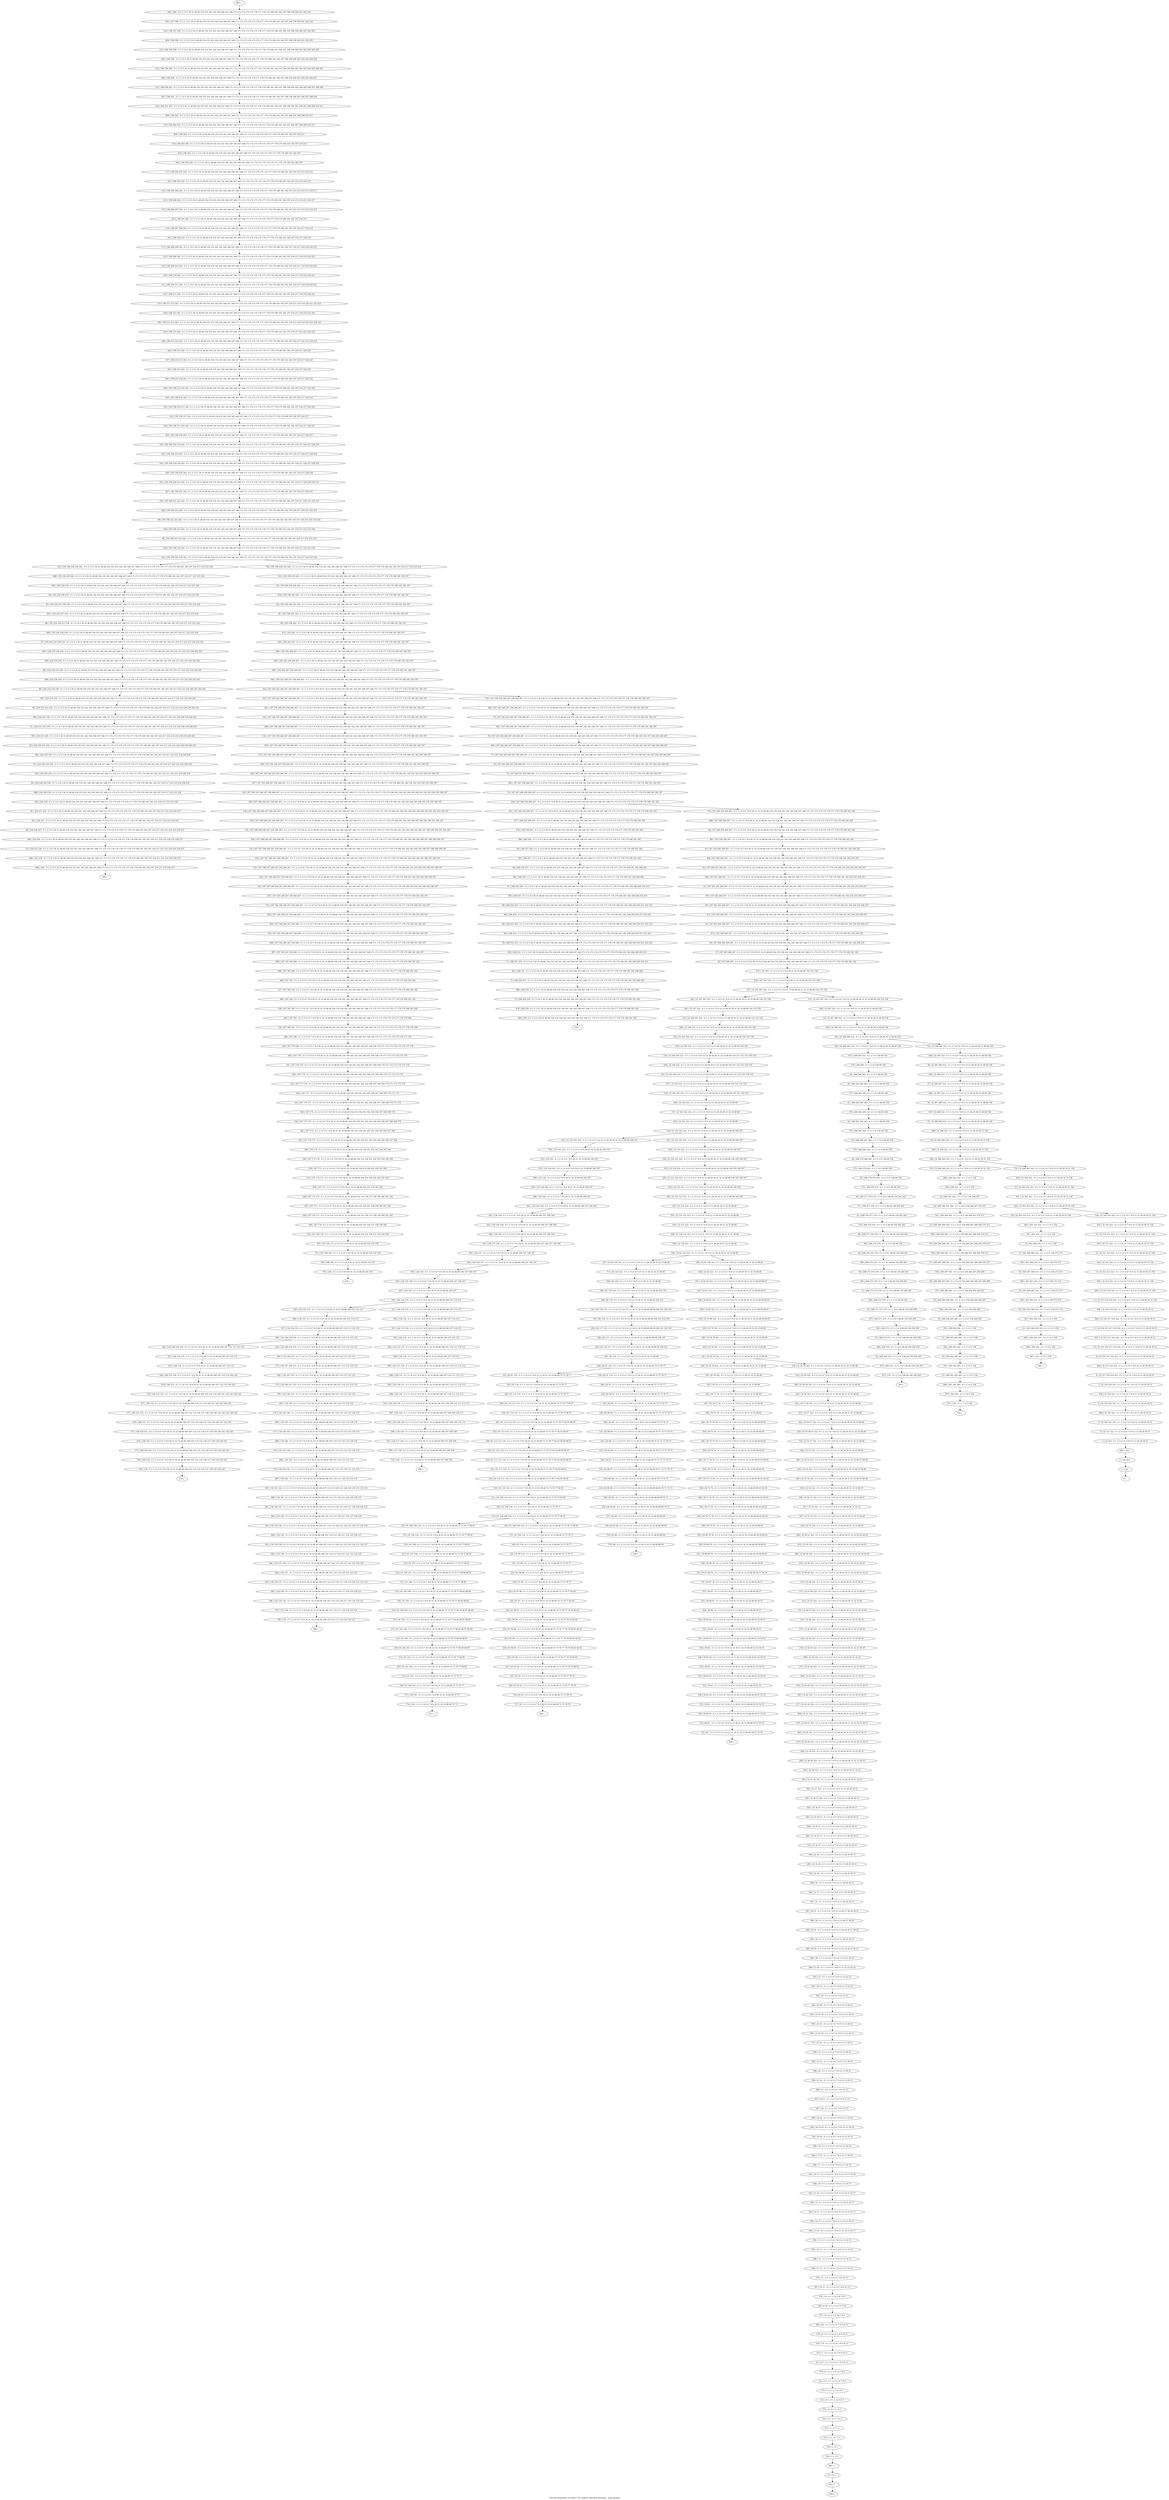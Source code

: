 digraph G {
graph [label="Tree-decomposition of width 7 for register allocator (function _send_packet)"]
0[label="0 | : "];
1[label="1 | 323 : "];
2[label="2 | 322 323 : "];
3[label="3 | 32 322 : 0 1 2 3 4 5 6 7 8 9 12 13 28 29 30 31 "];
4[label="4 | 32 321 322 : 0 1 2 3 4 5 6 7 8 9 12 13 28 29 30 31 "];
5[label="5 | 32 320 321 322 : 0 1 2 3 4 5 6 7 8 9 12 13 28 29 30 31 "];
6[label="6 | 32 319 320 322 : 0 1 2 3 4 5 6 7 8 9 12 13 28 29 30 31 "];
7[label="7 | 32 318 319 322 : 0 1 2 3 4 5 6 7 8 9 12 13 28 29 30 31 "];
8[label="8 | 32 317 318 319 322 : 0 1 2 3 4 5 6 7 8 9 12 13 28 29 30 31 "];
9[label="9 | 32 316 317 319 322 : 0 1 2 3 4 5 6 7 8 9 12 13 28 29 30 31 "];
10[label="10 | 32 315 316 317 319 322 : 0 1 2 3 4 5 6 7 8 9 12 13 28 29 30 31 "];
11[label="11 | 32 314 315 317 319 322 : 0 1 2 3 4 5 6 7 8 9 12 13 28 29 30 31 "];
12[label="12 | 32 313 314 319 322 : 0 1 2 3 4 5 6 7 8 9 12 13 28 29 30 31 156 "];
13[label="13 | 32 312 313 322 : 0 1 2 3 4 5 6 7 8 9 12 13 28 29 30 31 156 "];
14[label="14 | 32 311 312 322 : 0 1 2 3 4 5 6 7 8 9 12 13 28 29 30 31 156 "];
15[label="15 | 32 310 311 322 : 0 1 2 3 4 5 6 7 8 9 12 13 28 29 30 31 156 "];
16[label="16 | 303 309 310 : 0 1 2 3 4 5 156 "];
17[label="17 | 303 308 309 310 : 0 1 2 3 4 5 156 272 273 "];
18[label="18 | 303 307 308 310 : 0 1 2 3 4 5 156 272 273 "];
19[label="19 | 303 306 307 310 : 0 1 2 3 4 5 156 272 273 "];
20[label="20 | 303 305 306 310 : 0 1 2 3 4 5 156 272 273 "];
21[label="21 | 303 304 305 310 : 0 1 2 3 4 5 156 "];
22[label="22 | 32 302 303 322 : 0 1 2 3 4 5 6 7 8 9 12 13 28 29 30 31 156 "];
23[label="23 | 290 301 302 : 0 1 2 3 4 5 156 266 267 "];
24[label="24 | 290 300 301 302 : 0 1 2 3 4 5 156 266 267 270 271 "];
25[label="25 | 290 299 300 302 : 0 1 2 3 4 5 156 266 267 268 269 270 271 "];
26[label="26 | 290 298 299 302 : 0 1 2 3 4 5 156 266 267 268 269 270 271 "];
27[label="27 | 290 297 298 302 : 0 1 2 3 4 5 156 266 267 268 269 270 271 "];
28[label="28 | 290 296 297 302 : 0 1 2 3 4 5 156 264 265 266 267 268 269 "];
29[label="29 | 290 295 296 302 : 0 1 2 3 4 5 156 264 265 266 267 "];
30[label="30 | 290 294 295 302 : 0 1 2 3 4 5 156 264 265 "];
31[label="31 | 290 293 294 302 : 0 1 2 3 4 5 156 "];
32[label="32 | 290 292 293 302 : 0 1 2 3 4 5 156 "];
33[label="33 | 290 291 292 293 : 0 1 2 3 4 5 156 "];
34[label="34 | 32 289 290 322 : 0 1 2 3 4 5 6 7 8 9 12 13 28 29 30 31 156 "];
35[label="35 | 32 288 289 322 : 0 1 2 3 4 5 6 7 8 9 12 13 28 29 30 31 48 49 156 "];
36[label="36 | 32 287 288 322 : 0 1 2 3 4 5 6 7 8 9 12 13 28 29 30 31 48 49 156 "];
37[label="37 | 32 286 287 322 : 0 1 2 3 4 5 6 7 8 9 12 13 28 29 30 31 48 49 156 "];
38[label="38 | 32 285 286 322 : 0 1 2 3 4 5 6 7 8 9 12 13 28 29 30 31 48 49 156 "];
39[label="39 | 268 284 285 : 0 1 2 3 4 5 48 49 156 "];
40[label="40 | 268 283 284 285 : 0 1 2 3 4 5 48 49 156 "];
41[label="41 | 268 282 283 285 : 0 1 2 3 4 5 48 49 156 "];
42[label="42 | 268 281 282 283 : 0 1 2 3 4 5 48 49 156 "];
43[label="43 | 268 280 281 283 : 0 1 2 3 4 5 48 49 156 "];
44[label="44 | 268 279 280 283 : 0 1 2 3 4 5 48 49 156 "];
45[label="45 | 268 278 279 283 : 0 1 2 3 4 5 48 49 156 "];
46[label="46 | 268 277 278 279 : 0 1 2 3 4 5 48 49 156 262 263 "];
47[label="47 | 268 276 277 279 : 0 1 2 3 4 5 48 49 156 262 263 "];
48[label="48 | 268 275 276 279 : 0 1 2 3 4 5 48 49 156 262 263 "];
49[label="49 | 268 274 275 279 : 0 1 2 3 4 5 48 49 156 260 261 "];
50[label="50 | 268 273 274 279 : 0 1 2 3 4 5 48 49 156 260 261 "];
51[label="51 | 268 272 273 279 : 0 1 2 3 4 5 48 49 156 260 261 "];
52[label="52 | 268 271 272 279 : 0 1 2 3 4 5 48 49 156 258 259 "];
53[label="53 | 268 270 271 : 0 1 2 3 4 5 48 49 156 258 259 "];
54[label="54 | 268 269 270 : 0 1 2 3 4 5 48 49 156 258 259 "];
55[label="55 | 32 267 268 322 : 0 1 2 3 4 5 6 7 8 9 12 13 28 29 30 31 48 49 156 "];
56[label="56 | 167 266 267 : 0 1 2 3 4 5 6 7 8 9 30 31 32 33 48 49 154 155 156 161 162 165 166 167 168 171 172 173 174 175 176 177 178 179 180 181 182 "];
57[label="57 | 167 265 266 267 : 0 1 2 3 4 5 6 7 8 9 30 31 32 33 48 49 154 155 156 161 162 165 166 167 168 171 172 173 174 175 176 177 178 179 180 181 182 "];
58[label="58 | 167 264 265 266 267 : 0 1 2 3 4 5 6 7 8 9 30 31 32 33 48 49 154 155 156 161 162 165 166 167 168 171 172 173 174 175 176 177 178 179 180 181 182 254 255 "];
59[label="59 | 167 263 264 266 267 : 0 1 2 3 4 5 6 7 8 9 30 31 32 33 48 49 154 155 156 161 162 165 166 167 168 171 172 173 174 175 176 177 178 179 180 181 182 254 255 256 257 "];
60[label="60 | 167 262 263 266 267 : 0 1 2 3 4 5 6 7 8 9 30 31 32 33 48 49 154 155 156 161 162 165 166 167 168 171 172 173 174 175 176 177 178 179 180 181 182 254 255 256 257 "];
61[label="61 | 167 261 262 266 267 : 0 1 2 3 4 5 6 7 8 9 30 31 32 33 48 49 154 155 156 161 162 165 166 167 168 171 172 173 174 175 176 177 178 179 180 181 182 254 255 256 257 "];
62[label="62 | 167 260 261 266 267 : 0 1 2 3 4 5 6 7 8 9 30 31 32 33 48 49 154 155 156 161 162 165 166 167 168 171 172 173 174 175 176 177 178 179 180 181 182 254 255 256 257 "];
63[label="63 | 167 259 260 266 267 : 0 1 2 3 4 5 6 7 8 9 30 31 32 33 48 49 154 155 156 161 162 165 166 167 168 171 172 173 174 175 176 177 178 179 180 181 182 254 255 "];
64[label="64 | 167 248 259 266 267 : 0 1 2 3 4 5 6 7 8 9 30 31 32 33 48 49 154 155 156 161 162 165 166 167 168 171 172 173 174 175 176 177 178 179 180 181 182 "];
65[label="65 | 248 257 258 : 0 1 2 3 4 5 30 31 48 49 154 155 156 161 162 165 166 167 168 171 172 173 174 175 176 177 178 179 180 181 182 "];
66[label="66 | 248 256 257 : 0 1 2 3 4 5 30 31 48 49 154 155 156 161 162 165 166 167 168 171 172 173 174 175 176 177 178 179 180 181 182 248 249 "];
67[label="67 | 248 255 256 : 0 1 2 3 4 5 30 31 48 49 154 155 156 161 162 165 166 167 168 171 172 173 174 175 176 177 178 179 180 181 182 248 249 252 253 "];
68[label="68 | 248 254 255 : 0 1 2 3 4 5 30 31 48 49 154 155 156 161 162 165 166 167 168 171 172 173 174 175 176 177 178 179 180 181 182 248 249 250 251 252 253 "];
69[label="69 | 248 253 254 : 0 1 2 3 4 5 30 31 48 49 154 155 156 161 162 165 166 167 168 171 172 173 174 175 176 177 178 179 180 181 182 248 249 250 251 252 253 "];
70[label="70 | 248 252 253 : 0 1 2 3 4 5 30 31 48 49 154 155 156 161 162 165 166 167 168 171 172 173 174 175 176 177 178 179 180 181 182 248 249 250 251 252 253 "];
71[label="71 | 248 251 252 : 0 1 2 3 4 5 30 31 48 49 154 155 156 161 162 165 166 167 168 171 172 173 174 175 176 177 178 179 180 181 182 248 249 250 251 "];
72[label="72 | 248 250 251 : 0 1 2 3 4 5 30 31 48 49 154 155 156 161 162 165 166 167 168 171 172 173 174 175 176 177 178 179 180 181 182 248 249 "];
73[label="73 | 248 249 250 : 0 1 2 3 4 5 30 31 48 49 154 155 156 161 162 165 166 167 168 171 172 173 174 175 176 177 178 179 180 181 182 "];
74[label="74 | 167 247 248 258 266 267 : 0 1 2 3 4 5 6 7 8 9 30 31 32 33 48 49 154 155 156 161 162 165 166 167 168 171 172 173 174 175 176 177 178 179 180 181 182 197 "];
75[label="75 | 167 246 247 258 266 267 : 0 1 2 3 4 5 6 7 8 9 30 31 32 33 48 49 154 155 156 161 162 165 166 167 168 171 172 173 174 175 176 177 178 179 180 181 182 197 "];
76[label="76 | 167 245 246 247 258 266 267 : 0 1 2 3 4 5 6 7 8 9 30 31 32 33 48 49 154 155 156 161 162 165 166 167 168 171 172 173 174 175 176 177 178 179 180 181 182 197 244 245 246 247 "];
77[label="77 | 167 244 245 246 247 258 266 267 : 0 1 2 3 4 5 6 7 8 9 30 31 32 33 48 49 154 155 156 161 162 165 166 167 168 171 172 173 174 175 176 177 178 179 180 181 182 197 244 245 246 247 "];
78[label="78 | 167 243 244 246 247 258 266 267 : 0 1 2 3 4 5 6 7 8 9 30 31 32 33 48 49 154 155 156 161 162 165 166 167 168 171 172 173 174 175 176 177 178 179 180 181 182 197 244 245 246 247 "];
79[label="79 | 167 242 243 246 247 258 266 267 : 0 1 2 3 4 5 6 7 8 9 30 31 32 33 48 49 154 155 156 161 162 165 166 167 168 171 172 173 174 175 176 177 178 179 180 181 182 197 "];
80[label="80 | 195 196 242 : 0 1 2 3 4 5 30 31 48 49 154 155 161 162 165 166 167 168 171 172 173 174 175 176 177 178 179 180 181 182 197 "];
81[label="81 | 195 196 241 242 : 0 1 2 3 4 5 30 31 48 49 154 155 161 162 165 166 167 168 171 172 173 174 175 176 177 178 179 180 181 182 197 "];
82[label="82 | 195 196 240 241 242 : 0 1 2 3 4 5 30 31 48 49 154 155 161 162 165 166 167 168 171 172 173 174 175 176 177 178 179 180 181 182 197 "];
83[label="83 | 195 196 239 240 242 : 0 1 2 3 4 5 30 31 48 49 154 155 161 162 165 166 167 168 171 172 173 174 175 176 177 178 179 180 181 182 197 "];
84[label="84 | 195 224 238 239 : 0 1 2 3 4 5 30 31 48 49 154 155 161 162 165 166 167 168 171 172 173 174 175 176 177 178 179 180 181 182 197 216 217 232 233 234 "];
85[label="85 | 195 224 237 238 239 : 0 1 2 3 4 5 30 31 48 49 154 155 161 162 165 166 167 168 171 172 173 174 175 176 177 178 179 180 181 182 197 216 217 232 233 234 "];
86[label="86 | 195 224 236 237 239 : 0 1 2 3 4 5 30 31 48 49 154 155 161 162 165 166 167 168 171 172 173 174 175 176 177 178 179 180 181 182 197 216 217 232 233 234 "];
87[label="87 | 195 224 235 236 239 : 0 1 2 3 4 5 30 31 48 49 154 155 161 162 165 166 167 168 171 172 173 174 175 176 177 178 179 180 181 182 197 216 217 232 233 234 242 243 "];
88[label="88 | 224 234 235 239 : 0 1 2 3 4 5 30 31 48 49 154 155 161 162 165 166 167 168 171 172 173 174 175 176 177 178 179 180 181 182 197 216 217 232 233 234 242 243 "];
89[label="89 | 224 233 234 239 : 0 1 2 3 4 5 30 31 48 49 154 155 161 162 165 166 167 168 171 172 173 174 175 176 177 178 179 180 181 182 197 216 217 232 233 234 240 241 242 243 "];
90[label="90 | 224 232 233 239 : 0 1 2 3 4 5 30 31 48 49 154 155 161 162 165 166 167 168 171 172 173 174 175 176 177 178 179 180 181 182 197 216 217 232 233 234 238 239 240 241 "];
91[label="91 | 224 231 232 239 : 0 1 2 3 4 5 30 31 48 49 154 155 161 162 165 166 167 168 171 172 173 174 175 176 177 178 179 180 181 182 197 216 217 232 233 234 238 239 240 241 "];
92[label="92 | 224 230 231 239 : 0 1 2 3 4 5 30 31 48 49 154 155 161 162 165 166 167 168 171 172 173 174 175 176 177 178 179 180 181 182 197 216 217 232 233 234 238 239 240 241 "];
93[label="93 | 224 229 230 239 : 0 1 2 3 4 5 30 31 48 49 154 155 161 162 165 166 167 168 171 172 173 174 175 176 177 178 179 180 181 182 197 216 217 232 233 234 238 239 "];
94[label="94 | 224 228 229 239 : 0 1 2 3 4 5 30 31 48 49 154 155 161 162 165 166 167 168 171 172 173 174 175 176 177 178 179 180 181 182 197 216 217 232 233 234 238 239 "];
95[label="95 | 224 227 228 : 0 1 2 3 4 5 30 31 48 49 154 155 161 162 165 166 167 168 171 172 173 174 175 176 177 178 179 180 181 182 197 216 217 232 233 234 237 "];
96[label="96 | 224 226 227 : 0 1 2 3 4 5 30 31 48 49 154 155 161 162 165 166 167 168 171 172 173 174 175 176 177 178 179 180 181 182 197 216 217 232 233 234 235 236 237 "];
97[label="97 | 224 225 226 : 0 1 2 3 4 5 30 31 48 49 154 155 161 162 165 166 167 168 171 172 173 174 175 176 177 178 179 180 181 182 197 216 217 232 233 234 235 236 237 "];
98[label="98 | 195 196 223 224 242 : 0 1 2 3 4 5 30 31 48 49 154 155 161 162 165 166 167 168 171 172 173 174 175 176 177 178 179 180 181 182 197 216 217 232 233 234 "];
99[label="99 | 195 196 222 223 242 : 0 1 2 3 4 5 30 31 48 49 154 155 161 162 165 166 167 168 171 172 173 174 175 176 177 178 179 180 181 182 197 216 217 230 231 232 233 234 "];
100[label="100 | 195 196 221 222 242 : 0 1 2 3 4 5 30 31 48 49 154 155 161 162 165 166 167 168 171 172 173 174 175 176 177 178 179 180 181 182 197 216 217 230 231 232 233 "];
101[label="101 | 195 196 220 221 242 : 0 1 2 3 4 5 30 31 48 49 154 155 161 162 165 166 167 168 171 172 173 174 175 176 177 178 179 180 181 182 197 216 217 228 229 230 231 "];
102[label="102 | 195 196 219 220 242 : 0 1 2 3 4 5 30 31 48 49 154 155 161 162 165 166 167 168 171 172 173 174 175 176 177 178 179 180 181 182 197 216 217 226 227 228 229 "];
103[label="103 | 195 196 218 219 242 : 0 1 2 3 4 5 30 31 48 49 154 155 161 162 165 166 167 168 171 172 173 174 175 176 177 178 179 180 181 182 197 216 217 226 227 228 229 "];
104[label="104 | 195 196 217 218 242 : 0 1 2 3 4 5 30 31 48 49 154 155 161 162 165 166 167 168 171 172 173 174 175 176 177 178 179 180 181 182 197 216 217 226 227 "];
105[label="105 | 195 196 216 217 242 : 0 1 2 3 4 5 30 31 48 49 154 155 161 162 165 166 167 168 171 172 173 174 175 176 177 178 179 180 181 182 197 216 217 224 225 "];
106[label="106 | 195 196 215 216 242 : 0 1 2 3 4 5 30 31 48 49 154 155 161 162 165 166 167 168 171 172 173 174 175 176 177 178 179 180 181 182 197 216 217 224 225 "];
107[label="107 | 196 214 215 242 : 0 1 2 3 4 5 30 31 48 49 154 155 161 162 165 166 167 168 171 172 173 174 175 176 177 178 179 180 181 182 197 216 217 224 225 "];
108[label="108 | 196 213 214 242 : 0 1 2 3 4 5 30 31 48 49 154 155 161 162 165 166 167 168 171 172 173 174 175 176 177 178 179 180 181 182 197 216 217 222 223 224 225 "];
109[label="109 | 196 212 213 242 : 0 1 2 3 4 5 30 31 48 49 154 155 161 162 165 166 167 168 171 172 173 174 175 176 177 178 179 180 181 182 197 216 217 218 219 222 223 224 225 "];
110[label="110 | 196 211 212 242 : 0 1 2 3 4 5 30 31 48 49 154 155 161 162 165 166 167 168 171 172 173 174 175 176 177 178 179 180 181 182 197 216 217 218 219 220 221 222 223 "];
111[label="111 | 196 210 211 242 : 0 1 2 3 4 5 30 31 48 49 154 155 161 162 165 166 167 168 171 172 173 174 175 176 177 178 179 180 181 182 197 216 217 218 219 220 221 "];
112[label="112 | 196 209 210 242 : 0 1 2 3 4 5 30 31 48 49 154 155 161 162 165 166 167 168 171 172 173 174 175 176 177 178 179 180 181 182 197 216 217 218 219 220 221 "];
113[label="113 | 196 208 209 242 : 0 1 2 3 4 5 30 31 48 49 154 155 161 162 165 166 167 168 171 172 173 174 175 176 177 178 179 180 181 182 197 216 217 218 219 220 221 "];
114[label="114 | 196 207 208 242 : 0 1 2 3 4 5 30 31 48 49 154 155 161 162 165 166 167 168 171 172 173 174 175 176 177 178 179 180 181 182 197 216 217 218 219 "];
115[label="115 | 196 206 207 242 : 0 1 2 3 4 5 30 31 48 49 154 155 161 162 165 166 167 168 171 172 173 174 175 176 177 178 179 180 181 182 197 212 213 214 215 216 217 "];
116[label="116 | 196 205 206 242 : 0 1 2 3 4 5 30 31 48 49 154 155 161 162 165 166 167 168 171 172 173 174 175 176 177 178 179 180 181 182 197 212 213 214 215 216 217 "];
117[label="117 | 196 204 205 242 : 0 1 2 3 4 5 30 31 48 49 154 155 161 162 165 166 167 168 171 172 173 174 175 176 177 178 179 180 181 182 197 212 213 214 215 "];
118[label="118 | 196 203 204 : 0 1 2 3 4 5 30 31 48 49 154 155 161 162 165 166 167 168 171 172 173 174 175 176 177 178 179 180 181 182 197 210 211 "];
119[label="119 | 196 202 203 : 0 1 2 3 4 5 30 31 48 49 154 155 161 162 165 166 167 168 171 172 173 174 175 176 177 178 179 180 181 182 197 206 207 208 209 210 211 "];
120[label="120 | 196 201 202 : 0 1 2 3 4 5 30 31 48 49 154 155 161 162 165 166 167 168 171 172 173 174 175 176 177 178 179 180 181 182 197 198 199 200 201 206 207 208 209 210 211 "];
121[label="121 | 196 200 201 : 0 1 2 3 4 5 30 31 48 49 154 155 161 162 165 166 167 168 171 172 173 174 175 176 177 178 179 180 181 182 197 198 199 200 201 204 205 206 207 208 209 "];
122[label="122 | 196 199 200 : 0 1 2 3 4 5 30 31 48 49 154 155 161 162 165 166 167 168 171 172 173 174 175 176 177 178 179 180 181 182 197 198 199 200 201 202 203 204 205 206 207 "];
123[label="123 | 196 198 199 : 0 1 2 3 4 5 30 31 48 49 154 155 161 162 165 166 167 168 171 172 173 174 175 176 177 178 179 180 181 182 197 198 199 200 201 202 203 204 205 "];
124[label="124 | 196 197 198 : 0 1 2 3 4 5 30 31 48 49 154 155 161 162 165 166 167 168 171 172 173 174 175 176 177 178 179 180 181 182 197 198 199 200 201 202 203 "];
125[label="125 | 167 194 195 246 247 258 266 267 : 0 1 2 3 4 5 6 7 8 9 30 31 32 33 48 49 154 155 156 161 162 165 166 167 168 171 172 173 174 175 176 177 178 179 180 181 182 197 "];
126[label="126 | 167 193 194 246 247 258 266 267 : 0 1 2 3 4 5 6 7 8 9 30 31 32 33 48 49 154 155 156 161 162 165 166 167 168 171 172 173 174 175 176 177 178 179 180 181 182 197 "];
127[label="127 | 167 192 193 246 247 258 266 267 : 0 1 2 3 4 5 6 7 8 9 30 31 32 33 48 49 154 155 156 161 162 165 166 167 168 171 172 173 174 175 176 177 178 179 180 181 182 195 196 197 "];
128[label="128 | 167 191 192 246 247 258 266 267 : 0 1 2 3 4 5 6 7 8 9 30 31 32 33 48 49 154 155 156 161 162 165 166 167 168 171 172 173 174 175 176 177 178 179 180 181 182 191 192 193 194 195 196 197 "];
129[label="129 | 167 190 191 246 247 258 266 267 : 0 1 2 3 4 5 6 7 8 9 30 31 32 33 48 49 154 155 156 161 162 165 166 167 168 171 172 173 174 175 176 177 178 179 180 181 182 183 184 185 186 191 192 193 194 195 196 197 "];
130[label="130 | 167 189 190 246 247 258 266 267 : 0 1 2 3 4 5 6 7 8 9 30 31 32 33 48 49 154 155 156 161 162 165 166 167 168 171 172 173 174 175 176 177 178 179 180 181 182 183 184 185 186 189 190 191 192 193 194 197 "];
131[label="131 | 167 188 189 246 247 258 266 267 : 0 1 2 3 4 5 6 7 8 9 30 31 32 33 48 49 154 155 156 161 162 165 166 167 168 171 172 173 174 175 176 177 178 179 180 181 182 183 184 185 186 187 188 189 190 191 192 197 "];
132[label="132 | 167 187 188 246 247 258 266 267 : 0 1 2 3 4 5 6 7 8 9 30 31 32 33 48 49 154 155 156 161 162 165 166 167 168 171 172 173 174 175 176 177 178 179 180 181 182 183 184 185 186 187 188 189 190 197 "];
133[label="133 | 167 186 187 246 247 258 266 267 : 0 1 2 3 4 5 6 7 8 9 30 31 32 33 48 49 154 155 156 161 162 165 166 167 168 171 172 173 174 175 176 177 178 179 180 181 182 183 184 185 186 187 188 197 "];
134[label="134 | 167 185 186 246 247 258 266 267 : 0 1 2 3 4 5 6 7 8 9 30 31 32 33 48 49 154 155 156 161 162 165 166 167 168 171 172 173 174 175 176 177 178 179 180 181 182 183 184 185 186 197 "];
135[label="135 | 167 184 185 246 247 258 266 267 : 0 1 2 3 4 5 6 7 8 9 30 31 32 33 48 49 154 155 156 161 162 165 166 167 168 171 172 173 174 175 176 177 178 179 180 181 182 197 "];
136[label="136 | 167 183 184 246 247 258 266 : 0 1 2 3 4 5 6 7 8 9 30 31 32 33 48 49 154 155 156 161 162 165 166 167 168 171 172 173 174 175 176 177 178 179 180 181 182 197 "];
137[label="137 | 167 182 183 : 0 1 2 3 4 5 6 7 8 9 30 31 32 33 48 49 154 155 156 161 162 165 166 167 168 171 172 173 174 175 176 177 178 179 180 181 182 "];
138[label="138 | 167 181 182 : 0 1 2 3 4 5 6 7 8 9 30 31 32 33 48 49 154 155 156 161 162 165 166 167 168 171 172 173 174 175 176 177 178 179 180 181 182 "];
139[label="139 | 167 180 181 : 0 1 2 3 4 5 6 7 8 9 30 31 32 33 48 49 154 155 156 161 162 165 166 167 168 169 170 171 172 173 174 175 176 177 178 179 180 "];
140[label="140 | 167 179 180 : 0 1 2 3 4 5 6 7 8 9 30 31 32 33 48 49 154 155 156 161 162 165 166 167 168 169 170 171 172 173 174 175 176 177 178 "];
141[label="141 | 167 178 179 : 0 1 2 3 4 5 6 7 8 9 30 31 32 33 48 49 154 155 156 161 162 165 166 167 168 169 170 171 172 173 174 175 176 "];
142[label="142 | 167 177 178 : 0 1 2 3 4 5 6 7 8 9 30 31 32 33 48 49 154 155 156 161 162 165 166 167 168 169 170 171 172 173 174 "];
143[label="143 | 167 176 177 : 0 1 2 3 4 5 6 7 8 9 30 31 32 33 48 49 154 155 156 161 162 165 166 167 168 169 170 171 172 "];
144[label="144 | 167 175 176 : 0 1 2 3 4 5 6 7 8 9 30 31 32 33 48 49 154 155 156 161 162 163 164 165 166 167 168 169 170 "];
145[label="145 | 167 174 175 : 0 1 2 3 4 5 6 7 8 9 30 31 32 33 48 49 154 155 156 161 162 163 164 165 166 167 168 "];
146[label="146 | 167 173 174 : 0 1 2 3 4 5 6 7 8 9 30 31 32 33 48 49 154 155 156 161 162 163 164 165 166 "];
147[label="147 | 167 172 173 : 0 1 2 3 4 5 6 7 8 9 30 31 32 33 48 49 154 155 156 161 162 163 164 "];
148[label="148 | 167 171 172 : 0 1 2 3 4 5 6 7 8 9 30 31 32 33 48 49 154 155 156 157 158 159 160 161 162 "];
149[label="149 | 167 170 171 : 0 1 2 3 4 5 6 7 8 9 30 31 32 33 48 49 154 155 156 157 158 159 160 161 162 "];
150[label="150 | 167 169 170 : 0 1 2 3 4 5 6 7 8 9 30 31 32 33 48 49 154 155 156 157 158 159 160 "];
151[label="151 | 167 168 169 : 0 1 2 3 4 5 6 7 8 9 30 31 32 33 48 49 154 155 156 "];
152[label="152 | 32 166 167 322 : 0 1 2 3 4 5 6 7 8 9 12 13 28 29 30 31 32 33 48 49 154 155 156 "];
153[label="153 | 32 165 166 322 : 0 1 2 3 4 5 6 7 8 9 12 13 28 29 30 31 32 33 48 49 154 155 156 "];
154[label="154 | 32 164 165 322 : 0 1 2 3 4 5 6 7 8 9 12 13 28 29 30 31 32 33 48 49 150 151 152 153 154 155 "];
155[label="155 | 32 163 164 322 : 0 1 2 3 4 5 6 7 8 9 12 13 28 29 30 31 32 33 48 49 150 151 152 153 154 155 "];
156[label="156 | 32 162 163 322 : 0 1 2 3 4 5 6 7 8 9 12 13 28 29 30 31 32 33 48 49 150 151 152 153 "];
157[label="157 | 32 161 162 322 : 0 1 2 3 4 5 6 7 8 9 12 13 28 29 30 31 32 33 48 49 "];
158[label="158 | 32 125 161 322 : 0 1 2 3 4 5 6 7 8 9 12 13 28 29 30 31 32 33 48 49 106 107 "];
159[label="159 | 125 126 161 : 0 1 2 3 4 5 6 7 8 9 30 31 32 33 48 49 106 107 "];
160[label="160 | 125 126 160 : 0 1 2 3 4 5 6 7 8 9 30 31 32 33 48 49 106 107 "];
161[label="161 | 126 159 160 : 0 1 2 3 4 5 6 7 8 9 30 31 32 33 48 49 106 107 148 149 "];
162[label="162 | 126 158 159 : 0 1 2 3 4 5 6 7 8 9 30 31 32 33 48 49 106 107 148 149 "];
163[label="163 | 126 157 158 : 0 1 2 3 4 5 6 7 8 9 30 31 32 33 48 49 106 107 146 147 148 149 "];
164[label="164 | 126 156 157 : 0 1 2 3 4 5 6 7 8 9 30 31 32 33 48 49 106 107 146 147 "];
165[label="165 | 126 155 156 : 0 1 2 3 4 5 6 7 8 9 30 31 32 33 48 49 106 107 146 147 "];
166[label="166 | 126 134 155 : 0 1 2 3 4 5 6 7 8 9 30 31 32 33 48 49 106 107 114 115 "];
167[label="167 | 134 154 155 : 0 1 2 3 4 5 6 7 8 9 30 31 32 33 48 49 106 107 114 115 132 133 "];
168[label="168 | 134 148 154 155 : 0 1 2 3 4 5 6 7 8 9 30 31 32 33 48 49 106 107 114 115 132 133 "];
169[label="169 | 148 153 154 : 0 1 2 3 4 5 6 7 8 9 30 31 32 33 48 49 106 107 132 133 144 145 "];
170[label="170 | 148 152 153 : 0 1 2 3 4 5 6 7 8 9 30 31 32 33 48 49 106 107 132 133 140 141 142 143 144 145 "];
171[label="171 | 148 151 152 : 0 1 2 3 4 5 6 7 8 9 30 31 32 33 48 49 106 107 132 133 136 137 138 139 140 141 142 143 144 145 "];
172[label="172 | 148 150 151 : 0 1 2 3 4 5 6 7 8 9 30 31 32 33 48 49 106 107 132 133 136 137 138 139 140 141 142 143 "];
173[label="173 | 148 149 150 : 0 1 2 3 4 5 6 7 8 9 30 31 32 33 48 49 106 107 132 133 136 137 138 139 140 141 "];
174[label="174 | 134 147 148 155 : 0 1 2 3 4 5 6 7 8 9 30 31 32 33 48 49 106 107 114 115 132 133 "];
175[label="175 | 134 146 147 155 : 0 1 2 3 4 5 6 7 8 9 30 31 32 33 48 49 106 107 114 115 132 133 "];
176[label="176 | 134 145 146 : 0 1 2 3 4 5 6 7 8 9 30 31 32 33 48 49 106 107 114 115 132 133 134 135 "];
177[label="177 | 134 144 145 : 0 1 2 3 4 5 6 7 8 9 30 31 32 33 48 49 106 107 114 115 132 133 134 135 "];
178[label="178 | 134 143 144 : 0 1 2 3 4 5 6 7 8 9 30 31 32 33 48 49 106 107 114 115 132 133 134 135 "];
179[label="179 | 134 142 143 : 0 1 2 3 4 5 6 7 8 9 30 31 32 33 48 49 106 107 114 115 130 131 132 133 "];
180[label="180 | 134 141 142 : 0 1 2 3 4 5 6 7 8 9 30 31 32 33 48 49 106 107 114 115 120 121 128 129 130 131 132 133 "];
181[label="181 | 134 140 141 : 0 1 2 3 4 5 6 7 8 9 30 31 32 33 48 49 106 107 114 115 120 121 126 127 128 129 130 131 "];
182[label="182 | 134 139 140 : 0 1 2 3 4 5 6 7 8 9 30 31 32 33 48 49 106 107 114 115 120 121 124 125 126 127 128 129 "];
183[label="183 | 134 138 139 : 0 1 2 3 4 5 6 7 8 9 30 31 32 33 48 49 106 107 114 115 120 121 122 123 124 125 126 127 "];
184[label="184 | 134 137 138 : 0 1 2 3 4 5 6 7 8 9 30 31 32 33 48 49 106 107 114 115 120 121 122 123 124 125 "];
185[label="185 | 134 136 137 : 0 1 2 3 4 5 6 7 8 9 30 31 32 33 48 49 106 107 114 115 116 117 118 119 120 121 122 123 "];
186[label="186 | 134 135 136 : 0 1 2 3 4 5 6 7 8 9 30 31 32 33 48 49 106 107 114 115 116 117 118 119 120 121 "];
187[label="187 | 126 133 134 : 0 1 2 3 4 5 6 7 8 9 30 31 32 33 48 49 106 107 114 115 "];
188[label="188 | 126 132 133 : 0 1 2 3 4 5 6 7 8 9 30 31 32 33 48 49 106 107 110 111 114 115 "];
189[label="189 | 126 131 132 : 0 1 2 3 4 5 6 7 8 9 30 31 32 33 48 49 106 107 110 111 112 113 "];
190[label="190 | 126 130 131 : 0 1 2 3 4 5 6 7 8 9 30 31 32 33 48 49 106 107 110 111 112 113 "];
191[label="191 | 126 129 130 : 0 1 2 3 4 5 6 7 8 9 30 31 32 33 48 49 106 107 108 109 110 111 112 113 "];
192[label="192 | 126 128 129 : 0 1 2 3 4 5 6 7 8 9 30 31 32 33 48 49 106 107 108 109 110 111 "];
193[label="193 | 126 127 128 : 0 1 2 3 4 5 6 7 8 9 30 31 32 33 48 49 106 107 108 109 "];
194[label="194 | 32 124 125 322 : 0 1 2 3 4 5 6 7 8 9 12 13 28 29 30 31 32 33 48 49 104 105 106 107 "];
195[label="195 | 32 123 124 322 : 0 1 2 3 4 5 6 7 8 9 12 13 28 29 30 31 32 33 48 49 104 105 106 107 "];
196[label="196 | 32 122 123 322 : 0 1 2 3 4 5 6 7 8 9 12 13 28 29 30 31 32 33 48 49 104 105 "];
197[label="197 | 32 121 122 322 : 0 1 2 3 4 5 6 7 8 9 12 13 28 29 30 31 32 33 48 49 "];
198[label="198 | 32 120 121 322 : 0 1 2 3 4 5 6 7 8 9 12 13 28 29 30 31 32 33 48 49 "];
199[label="199 | 32 82 120 322 : 0 1 2 3 4 5 6 7 8 9 12 13 28 29 30 31 32 33 48 49 "];
200[label="200 | 82 119 120 : 0 1 2 3 4 5 6 7 8 9 12 13 30 31 32 33 48 49 102 103 "];
201[label="201 | 82 118 119 : 0 1 2 3 4 5 6 7 8 9 12 13 30 31 32 33 48 49 98 99 100 101 102 103 "];
202[label="202 | 82 117 118 : 0 1 2 3 4 5 6 7 8 9 12 13 30 31 32 33 48 49 98 99 100 101 102 103 "];
203[label="203 | 82 116 117 : 0 1 2 3 4 5 6 7 8 9 12 13 30 31 32 33 48 49 98 99 100 101 "];
204[label="204 | 82 91 116 : 0 1 2 3 4 5 6 7 8 9 12 13 30 31 32 33 48 49 72 73 76 77 "];
205[label="205 | 91 115 116 : 0 1 2 3 4 5 6 7 8 9 30 31 32 33 48 49 72 73 76 77 "];
206[label="206 | 91 114 115 116 : 0 1 2 3 4 5 6 7 8 9 30 31 32 33 48 49 72 73 76 77 96 97 "];
207[label="207 | 91 113 114 116 : 0 1 2 3 4 5 6 7 8 9 30 31 32 33 48 49 72 73 76 77 92 93 96 97 "];
208[label="208 | 91 112 113 116 : 0 1 2 3 4 5 6 7 8 9 30 31 32 33 48 49 72 73 76 77 92 93 94 95 96 97 "];
209[label="209 | 91 111 112 116 : 0 1 2 3 4 5 6 7 8 9 30 31 32 33 48 49 72 73 76 77 92 93 94 95 96 97 "];
210[label="210 | 91 110 111 116 : 0 1 2 3 4 5 6 7 8 9 30 31 32 33 48 49 72 73 76 77 92 93 94 95 "];
211[label="211 | 91 109 110 116 : 0 1 2 3 4 5 6 7 8 9 30 31 32 33 48 49 72 73 76 77 92 93 "];
212[label="212 | 91 108 109 116 : 0 1 2 3 4 5 6 7 8 9 30 31 32 33 48 49 72 73 76 77 90 91 "];
213[label="213 | 91 107 108 : 0 1 2 3 4 5 6 7 8 9 30 31 32 33 48 49 72 73 76 77 90 91 "];
214[label="214 | 91 106 107 : 0 1 2 3 4 5 6 7 8 9 30 31 32 33 48 49 72 73 76 77 88 89 90 91 "];
215[label="215 | 91 105 106 : 0 1 2 3 4 5 6 7 8 9 30 31 32 33 48 49 72 73 76 77 84 85 88 89 "];
216[label="216 | 91 104 105 : 0 1 2 3 4 5 6 7 8 9 30 31 32 33 48 49 72 73 76 77 84 85 86 87 88 89 "];
217[label="217 | 91 103 104 : 0 1 2 3 4 5 6 7 8 9 30 31 32 33 48 49 72 73 76 77 84 85 86 87 88 89 "];
218[label="218 | 91 102 103 : 0 1 2 3 4 5 6 7 8 9 30 31 32 33 48 49 72 73 76 77 84 85 86 87 "];
219[label="219 | 91 101 102 : 0 1 2 3 4 5 6 7 8 9 30 31 32 33 48 49 72 73 76 77 84 85 "];
220[label="220 | 91 100 101 : 0 1 2 3 4 5 6 7 8 9 30 31 32 33 48 49 72 73 76 77 "];
221[label="221 | 91 99 116 : 0 1 2 3 4 5 6 7 8 9 30 31 32 33 48 49 72 73 76 77 "];
222[label="222 | 91 98 99 : 0 1 2 3 4 5 6 7 8 9 30 31 32 33 48 49 72 73 76 77 "];
223[label="223 | 91 97 98 : 0 1 2 3 4 5 6 7 8 9 30 31 32 33 48 49 72 73 76 77 82 83 "];
224[label="224 | 91 96 97 : 0 1 2 3 4 5 6 7 8 9 30 31 32 33 48 49 72 73 76 77 78 79 82 83 "];
225[label="225 | 91 95 96 : 0 1 2 3 4 5 6 7 8 9 30 31 32 33 48 49 72 73 76 77 78 79 80 81 82 83 "];
226[label="226 | 91 94 95 : 0 1 2 3 4 5 6 7 8 9 30 31 32 33 48 49 72 73 76 77 78 79 80 81 82 83 "];
227[label="227 | 91 93 94 : 0 1 2 3 4 5 6 7 8 9 30 31 32 33 48 49 72 73 76 77 78 79 80 81 "];
228[label="228 | 91 92 93 : 0 1 2 3 4 5 6 7 8 9 30 31 32 33 48 49 72 73 76 77 78 79 "];
229[label="229 | 82 90 91 : 0 1 2 3 4 5 6 7 8 9 12 13 30 31 32 33 48 49 72 73 76 77 "];
230[label="230 | 82 89 90 : 0 1 2 3 4 5 6 7 8 9 12 13 30 31 32 33 48 49 72 73 74 75 76 77 "];
231[label="231 | 82 88 89 : 0 1 2 3 4 5 6 7 8 9 12 13 30 31 32 33 48 49 70 71 72 73 74 75 "];
232[label="232 | 82 87 88 : 0 1 2 3 4 5 6 7 8 9 12 13 30 31 32 33 48 49 70 71 72 73 74 75 "];
233[label="233 | 82 86 87 : 0 1 2 3 4 5 6 7 8 9 12 13 30 31 32 33 48 49 70 71 72 73 74 75 "];
234[label="234 | 82 85 86 : 0 1 2 3 4 5 6 7 8 9 12 13 30 31 32 33 48 49 68 69 70 71 72 73 "];
235[label="235 | 82 84 85 : 0 1 2 3 4 5 6 7 8 9 12 13 30 31 32 33 48 49 68 69 70 71 "];
236[label="236 | 82 83 84 : 0 1 2 3 4 5 6 7 8 9 12 13 30 31 32 33 48 49 68 69 "];
237[label="237 | 32 81 82 322 : 0 1 2 3 4 5 6 7 8 9 12 13 28 29 30 31 32 33 48 49 66 67 "];
238[label="238 | 32 80 81 322 : 0 1 2 3 4 5 6 7 8 9 12 13 28 29 30 31 32 33 48 49 66 67 "];
239[label="239 | 32 79 80 322 : 0 1 2 3 4 5 6 7 8 9 12 13 28 29 30 31 32 33 48 49 66 67 "];
240[label="240 | 32 78 79 322 : 0 1 2 3 4 5 6 7 8 9 12 13 28 29 30 31 32 33 48 49 "];
241[label="241 | 32 59 78 322 : 0 1 2 3 4 5 6 7 8 9 12 13 28 29 30 31 32 33 48 49 "];
242[label="242 | 59 77 78 : 0 1 2 3 4 5 6 7 8 9 12 13 30 31 32 33 48 49 "];
243[label="243 | 59 76 77 78 : 0 1 2 3 4 5 6 7 8 9 12 13 30 31 32 33 48 49 "];
244[label="244 | 59 75 76 78 : 0 1 2 3 4 5 6 7 8 9 12 13 30 31 32 33 48 49 64 65 "];
245[label="245 | 59 74 75 76 : 0 1 2 3 4 5 6 7 8 9 12 13 30 31 32 33 48 49 64 65 "];
246[label="246 | 59 73 74 76 : 0 1 2 3 4 5 6 7 8 9 12 13 30 31 32 33 48 49 62 63 64 65 "];
247[label="247 | 59 72 73 76 : 0 1 2 3 4 5 6 7 8 9 12 13 30 31 32 33 48 49 60 61 62 63 "];
248[label="248 | 59 71 72 76 : 0 1 2 3 4 5 6 7 8 9 12 13 30 31 32 33 48 49 60 61 62 63 "];
249[label="249 | 59 70 71 76 : 0 1 2 3 4 5 6 7 8 9 12 13 30 31 32 33 48 49 60 61 62 63 "];
250[label="250 | 59 69 70 76 : 0 1 2 3 4 5 6 7 8 9 12 13 30 31 32 33 48 49 58 59 60 61 "];
251[label="251 | 59 68 69 76 : 0 1 2 3 4 5 6 7 8 9 12 13 30 31 32 33 48 49 58 59 60 61 "];
252[label="252 | 59 67 68 76 : 0 1 2 3 4 5 6 7 8 9 12 13 30 31 32 33 48 49 56 57 58 59 "];
253[label="253 | 59 66 67 : 0 1 2 3 4 5 6 7 8 9 12 13 30 31 32 33 48 49 56 57 "];
254[label="254 | 59 65 66 : 0 1 2 3 4 5 6 7 8 9 12 13 30 31 32 33 48 49 54 55 56 57 "];
255[label="255 | 59 64 65 : 0 1 2 3 4 5 6 7 8 9 12 13 30 31 32 33 48 49 52 53 54 55 "];
256[label="256 | 59 63 64 : 0 1 2 3 4 5 6 7 8 9 12 13 30 31 32 33 48 49 52 53 54 55 "];
257[label="257 | 59 62 63 : 0 1 2 3 4 5 6 7 8 9 12 13 30 31 32 33 48 49 52 53 54 55 "];
258[label="258 | 59 61 62 : 0 1 2 3 4 5 6 7 8 9 12 13 30 31 32 33 48 49 50 51 52 53 "];
259[label="259 | 59 60 61 : 0 1 2 3 4 5 6 7 8 9 12 13 30 31 32 33 48 49 50 51 52 53 "];
260[label="260 | 32 58 59 322 : 0 1 2 3 4 5 6 7 8 9 12 13 28 29 30 31 32 33 48 49 "];
261[label="261 | 32 57 58 322 : 0 1 2 3 4 5 6 7 8 9 12 13 28 29 30 31 32 33 48 49 "];
262[label="262 | 32 56 57 322 : 0 1 2 3 4 5 6 7 8 9 12 13 28 29 30 31 32 33 48 49 "];
263[label="263 | 32 55 56 57 322 : 0 1 2 3 4 5 6 7 8 9 12 13 28 29 30 31 32 33 48 49 "];
264[label="264 | 32 54 55 322 : 0 1 2 3 4 5 6 7 8 9 12 13 28 29 30 31 32 33 46 47 48 49 "];
265[label="265 | 32 53 54 322 : 0 1 2 3 4 5 6 7 8 9 12 13 28 29 30 31 32 33 46 47 48 49 "];
266[label="266 | 32 52 53 322 : 0 1 2 3 4 5 6 7 8 9 12 13 28 29 30 31 32 33 46 47 "];
267[label="267 | 32 51 52 322 : 0 1 2 3 4 5 6 7 8 9 12 13 28 29 30 31 32 33 44 45 "];
268[label="268 | 32 50 51 322 : 0 1 2 3 4 5 6 7 8 9 12 13 28 29 30 31 32 33 42 43 44 45 "];
269[label="269 | 32 49 50 322 : 0 1 2 3 4 5 6 7 8 9 12 13 28 29 30 31 32 33 41 42 43 44 45 "];
270[label="270 | 32 48 49 322 : 0 1 2 3 4 5 6 7 8 9 12 13 28 29 30 31 32 33 40 41 42 43 "];
271[label="271 | 32 47 48 322 : 0 1 2 3 4 5 6 7 8 9 12 13 28 29 30 31 32 33 40 41 "];
272[label="272 | 32 46 47 322 : 0 1 2 3 4 5 6 7 8 9 12 13 28 29 30 31 32 33 38 39 40 "];
273[label="273 | 32 45 46 322 : 0 1 2 3 4 5 6 7 8 9 12 13 28 29 30 31 32 33 38 39 "];
274[label="274 | 32 44 45 322 : 0 1 2 3 4 5 6 7 8 9 12 13 28 29 30 31 32 33 38 39 "];
275[label="275 | 32 43 44 322 : 0 1 2 3 4 5 6 7 8 9 12 13 28 29 30 31 32 33 34 35 "];
276[label="276 | 32 42 43 322 : 0 1 2 3 4 5 6 7 8 9 12 13 28 29 30 31 32 33 34 35 36 37 "];
277[label="277 | 32 41 42 322 : 0 1 2 3 4 5 6 7 8 9 12 13 28 29 30 31 32 33 34 35 36 37 "];
278[label="278 | 32 40 41 322 : 0 1 2 3 4 5 6 7 8 9 12 13 28 29 30 31 32 33 34 35 36 37 "];
279[label="279 | 32 39 40 322 : 0 1 2 3 4 5 6 7 8 9 12 13 28 29 30 31 32 33 34 35 36 37 "];
280[label="280 | 32 38 39 322 : 0 1 2 3 4 5 6 7 8 9 12 13 28 29 30 31 32 33 34 35 "];
281[label="281 | 32 37 38 322 : 0 1 2 3 4 5 6 7 8 9 12 13 28 29 30 31 32 33 "];
282[label="282 | 32 36 37 322 : 0 1 2 3 4 5 6 7 8 9 12 13 28 29 30 31 "];
283[label="283 | 32 35 36 37 : 0 1 2 3 4 5 6 7 8 9 12 13 28 29 30 31 "];
284[label="284 | 32 34 35 37 : 0 1 2 3 4 5 6 7 8 9 12 13 28 29 30 31 "];
285[label="285 | 32 33 34 : 0 1 2 3 4 5 6 7 8 9 12 13 28 29 30 31 "];
286[label="286 | 31 32 : 0 1 2 3 4 5 6 7 8 9 12 13 28 29 30 31 "];
287[label="287 | 30 31 : 0 1 2 3 4 5 6 7 8 9 12 13 26 27 28 29 30 31 "];
288[label="288 | 29 30 : 0 1 2 3 4 5 6 7 8 9 12 13 24 25 26 27 28 29 "];
289[label="289 | 28 29 : 0 1 2 3 4 5 6 7 8 9 12 13 22 23 24 25 26 27 "];
290[label="290 | 27 28 : 0 1 2 3 4 5 6 7 8 9 12 13 22 23 24 25 "];
291[label="291 | 26 27 : 0 1 2 3 4 5 6 7 8 9 12 13 22 23 "];
292[label="292 | 23 26 : 0 1 2 3 4 5 6 7 8 9 12 13 20 21 "];
293[label="293 | 23 25 26 : 0 1 2 3 4 5 6 7 8 9 12 13 20 21 "];
294[label="294 | 23 24 25 : 0 1 2 3 4 5 6 7 8 9 12 13 20 21 "];
295[label="295 | 22 23 : 0 1 2 3 4 5 6 7 8 9 12 13 20 21 "];
296[label="296 | 21 22 : 0 1 2 3 4 5 6 7 8 9 12 13 20 21 "];
297[label="297 | 20 21 : 0 1 2 3 4 5 6 7 8 9 12 13 "];
298[label="298 | 18 20 : 0 1 2 3 4 5 6 7 8 9 12 13 18 19 "];
299[label="299 | 18 19 20 : 0 1 2 3 4 5 6 7 8 9 12 13 18 19 "];
300[label="300 | 17 18 : 0 1 2 3 4 5 6 7 8 9 12 13 18 19 "];
301[label="301 | 16 17 : 0 1 2 3 4 5 6 7 8 9 12 13 16 17 18 19 "];
302[label="302 | 15 16 : 0 1 2 3 4 5 6 7 8 9 12 13 14 15 16 17 "];
303[label="303 | 14 15 : 0 1 2 3 4 5 6 7 8 9 12 13 14 15 16 17 "];
304[label="304 | 13 14 : 0 1 2 3 4 5 6 7 8 9 12 13 14 15 16 17 "];
305[label="305 | 12 13 : 0 1 2 3 4 5 6 7 8 9 12 13 14 15 "];
306[label="306 | 11 12 : 0 1 2 3 4 5 6 7 8 9 12 13 14 15 "];
307[label="307 | 10 11 : 0 1 2 3 4 5 6 7 8 9 12 13 "];
308[label="308 | 9 10 : 0 1 2 3 4 5 6 7 8 9 "];
309[label="309 | 8 9 : 0 1 2 3 4 5 6 7 8 9 10 11 "];
310[label="310 | 7 8 : 0 1 2 3 4 5 6 7 8 9 10 11 "];
311[label="311 | 6 7 : 0 1 2 3 4 5 6 7 8 9 10 11 "];
312[label="312 | 5 6 : 0 1 2 3 4 5 6 7 8 9 "];
313[label="313 | 4 5 : 0 1 2 3 4 5 6 7 "];
314[label="314 | 3 4 : 0 1 2 3 4 5 "];
315[label="315 | 2 3 : 0 1 2 3 "];
316[label="316 | 1 2 : 0 1 "];
317[label="317 | 0 1 : "];
318[label="318 | 32 303 310 322 : 0 1 2 3 4 5 6 7 8 9 12 13 28 29 30 31 156 "];
319[label="319 | 32 290 302 322 : 0 1 2 3 4 5 6 7 8 9 12 13 28 29 30 31 156 "];
320[label="320 | 32 268 285 322 : 0 1 2 3 4 5 6 7 8 9 12 13 28 29 30 31 48 49 156 "];
321[label="321 | 167 248 258 266 267 : 0 1 2 3 4 5 6 7 8 9 30 31 32 33 48 49 154 155 156 161 162 165 166 167 168 171 172 173 174 175 176 177 178 179 180 181 182 "];
322[label="322 | 195 196 224 239 242 : 0 1 2 3 4 5 30 31 48 49 154 155 161 162 165 166 167 168 171 172 173 174 175 176 177 178 179 180 181 182 197 216 217 232 233 234 "];
323[label="323 | 195 196 224 239 242 : 0 1 2 3 4 5 30 31 48 49 154 155 161 162 165 166 167 168 171 172 173 174 175 176 177 178 179 180 181 182 197 216 217 232 233 234 "];
324[label="324 | 167 195 242 246 247 258 266 267 : 0 1 2 3 4 5 6 7 8 9 30 31 32 33 48 49 154 155 156 161 162 165 166 167 168 171 172 173 174 175 176 177 178 179 180 181 182 197 "];
325[label="325 | 167 195 242 246 247 258 266 267 : 0 1 2 3 4 5 6 7 8 9 30 31 32 33 48 49 154 155 156 161 162 165 166 167 168 171 172 173 174 175 176 177 178 179 180 181 182 197 "];
326[label="326 | 167 248 258 266 267 : 0 1 2 3 4 5 6 7 8 9 30 31 32 33 48 49 154 155 156 161 162 165 166 167 168 171 172 173 174 175 176 177 178 179 180 181 182 "];
327[label="327 | 32 167 267 322 : 0 1 2 3 4 5 6 7 8 9 12 13 28 29 30 31 32 33 48 49 154 155 156 "];
328[label="328 | 134 148 154 155 : 0 1 2 3 4 5 6 7 8 9 30 31 32 33 48 49 106 107 114 115 132 133 "];
329[label="329 | 134 148 154 155 : 0 1 2 3 4 5 6 7 8 9 30 31 32 33 48 49 106 107 114 115 132 133 "];
330[label="330 | 126 134 155 : 0 1 2 3 4 5 6 7 8 9 30 31 32 33 48 49 106 107 114 115 "];
331[label="331 | 126 134 155 : 0 1 2 3 4 5 6 7 8 9 30 31 32 33 48 49 106 107 114 115 "];
332[label="332 | 32 125 161 322 : 0 1 2 3 4 5 6 7 8 9 12 13 28 29 30 31 32 33 48 49 106 107 "];
333[label="333 | 91 108 109 116 : 0 1 2 3 4 5 6 7 8 9 30 31 32 33 48 49 72 73 76 77 90 91 "];
334[label="334 | 91 108 109 116 : 0 1 2 3 4 5 6 7 8 9 30 31 32 33 48 49 72 73 76 77 90 91 "];
335[label="335 | 82 91 116 : 0 1 2 3 4 5 6 7 8 9 12 13 30 31 32 33 48 49 72 73 76 77 "];
336[label="336 | 82 91 116 : 0 1 2 3 4 5 6 7 8 9 12 13 30 31 32 33 48 49 72 73 76 77 "];
337[label="337 | 32 82 120 322 : 0 1 2 3 4 5 6 7 8 9 12 13 28 29 30 31 32 33 48 49 "];
338[label="338 | 32 59 78 322 : 0 1 2 3 4 5 6 7 8 9 12 13 28 29 30 31 32 33 48 49 "];
339[label="339 | 32 59 78 322 : 0 1 2 3 4 5 6 7 8 9 12 13 28 29 30 31 32 33 48 49 "];
340[label="340 | 32 82 120 322 : 0 1 2 3 4 5 6 7 8 9 12 13 28 29 30 31 32 33 48 49 "];
341[label="341 | 32 125 161 322 : 0 1 2 3 4 5 6 7 8 9 12 13 28 29 30 31 32 33 48 49 106 107 "];
342[label="342 | 32 167 267 322 : 0 1 2 3 4 5 6 7 8 9 12 13 28 29 30 31 32 33 48 49 154 155 156 "];
343[label="343 | 32 268 285 322 : 0 1 2 3 4 5 6 7 8 9 12 13 28 29 30 31 48 49 156 "];
344[label="344 | 32 290 302 322 : 0 1 2 3 4 5 6 7 8 9 12 13 28 29 30 31 156 "];
345[label="345 | 32 303 310 322 : 0 1 2 3 4 5 6 7 8 9 12 13 28 29 30 31 156 "];
346[label="346 | : "];
347[label="347 | 303 305 310 : 0 1 2 3 4 5 156 "];
348[label="348 | 303 306 310 : 0 1 2 3 4 5 156 272 273 "];
349[label="349 | 303 307 310 : 0 1 2 3 4 5 156 272 273 "];
350[label="350 | 303 308 310 : 0 1 2 3 4 5 156 272 273 "];
351[label="351 | 303 310 : 0 1 2 3 4 5 156 "];
352[label="352 | : "];
353[label="353 | 290 292 293 : 0 1 2 3 4 5 156 "];
354[label="354 | 290 293 302 : 0 1 2 3 4 5 156 "];
355[label="355 | 290 294 302 : 0 1 2 3 4 5 156 "];
356[label="356 | 290 295 302 : 0 1 2 3 4 5 156 264 265 "];
357[label="357 | 290 296 302 : 0 1 2 3 4 5 156 264 265 266 267 "];
358[label="358 | 290 297 302 : 0 1 2 3 4 5 156 266 267 268 269 "];
359[label="359 | 290 298 302 : 0 1 2 3 4 5 156 266 267 268 269 270 271 "];
360[label="360 | 290 299 302 : 0 1 2 3 4 5 156 266 267 268 269 270 271 "];
361[label="361 | 290 300 302 : 0 1 2 3 4 5 156 266 267 270 271 "];
362[label="362 | 290 302 : 0 1 2 3 4 5 156 "];
363[label="363 | : "];
364[label="364 | 268 270 : 0 1 2 3 4 5 48 49 156 258 259 "];
365[label="365 | 268 271 : 0 1 2 3 4 5 48 49 156 258 259 "];
366[label="366 | 268 272 279 : 0 1 2 3 4 5 48 49 156 "];
367[label="367 | 268 273 279 : 0 1 2 3 4 5 48 49 156 260 261 "];
368[label="368 | 268 274 279 : 0 1 2 3 4 5 48 49 156 260 261 "];
369[label="369 | 268 275 279 : 0 1 2 3 4 5 48 49 156 "];
370[label="370 | 268 276 279 : 0 1 2 3 4 5 48 49 156 262 263 "];
371[label="371 | 268 277 279 : 0 1 2 3 4 5 48 49 156 262 263 "];
372[label="372 | 268 278 279 : 0 1 2 3 4 5 48 49 156 "];
373[label="373 | 268 279 283 : 0 1 2 3 4 5 48 49 156 "];
374[label="374 | 268 280 283 : 0 1 2 3 4 5 48 49 156 "];
375[label="375 | 268 281 283 : 0 1 2 3 4 5 48 49 156 "];
376[label="376 | 268 282 283 : 0 1 2 3 4 5 48 49 156 "];
377[label="377 | 268 283 285 : 0 1 2 3 4 5 48 49 156 "];
378[label="378 | 268 285 : 0 1 2 3 4 5 48 49 156 "];
379[label="379 | : "];
380[label="380 | 248 250 : 0 1 2 3 4 5 30 31 48 49 154 155 156 161 162 165 166 167 168 171 172 173 174 175 176 177 178 179 180 181 182 "];
381[label="381 | 248 251 : 0 1 2 3 4 5 30 31 48 49 154 155 156 161 162 165 166 167 168 171 172 173 174 175 176 177 178 179 180 181 182 248 249 "];
382[label="382 | 248 252 : 0 1 2 3 4 5 30 31 48 49 154 155 156 161 162 165 166 167 168 171 172 173 174 175 176 177 178 179 180 181 182 248 249 250 251 "];
383[label="383 | 248 253 : 0 1 2 3 4 5 30 31 48 49 154 155 156 161 162 165 166 167 168 171 172 173 174 175 176 177 178 179 180 181 182 248 249 250 251 252 253 "];
384[label="384 | 248 254 : 0 1 2 3 4 5 30 31 48 49 154 155 156 161 162 165 166 167 168 171 172 173 174 175 176 177 178 179 180 181 182 248 249 250 251 252 253 "];
385[label="385 | 248 255 : 0 1 2 3 4 5 30 31 48 49 154 155 156 161 162 165 166 167 168 171 172 173 174 175 176 177 178 179 180 181 182 248 249 252 253 "];
386[label="386 | 248 256 : 0 1 2 3 4 5 30 31 48 49 154 155 156 161 162 165 166 167 168 171 172 173 174 175 176 177 178 179 180 181 182 248 249 "];
387[label="387 | 248 257 : 0 1 2 3 4 5 30 31 48 49 154 155 156 161 162 165 166 167 168 171 172 173 174 175 176 177 178 179 180 181 182 "];
388[label="388 | 248 258 : 0 1 2 3 4 5 30 31 48 49 154 155 156 161 162 165 166 167 168 171 172 173 174 175 176 177 178 179 180 181 182 "];
389[label="389 | : "];
390[label="390 | 224 226 : 0 1 2 3 4 5 30 31 48 49 154 155 161 162 165 166 167 168 171 172 173 174 175 176 177 178 179 180 181 182 197 216 217 232 233 234 235 236 237 "];
391[label="391 | 224 227 : 0 1 2 3 4 5 30 31 48 49 154 155 161 162 165 166 167 168 171 172 173 174 175 176 177 178 179 180 181 182 197 216 217 232 233 234 237 "];
392[label="392 | 224 228 : 0 1 2 3 4 5 30 31 48 49 154 155 161 162 165 166 167 168 171 172 173 174 175 176 177 178 179 180 181 182 197 216 217 232 233 234 "];
393[label="393 | 224 229 239 : 0 1 2 3 4 5 30 31 48 49 154 155 161 162 165 166 167 168 171 172 173 174 175 176 177 178 179 180 181 182 197 216 217 232 233 234 238 239 "];
394[label="394 | 224 230 239 : 0 1 2 3 4 5 30 31 48 49 154 155 161 162 165 166 167 168 171 172 173 174 175 176 177 178 179 180 181 182 197 216 217 232 233 234 238 239 "];
395[label="395 | 224 231 239 : 0 1 2 3 4 5 30 31 48 49 154 155 161 162 165 166 167 168 171 172 173 174 175 176 177 178 179 180 181 182 197 216 217 232 233 234 238 239 240 241 "];
396[label="396 | 224 232 239 : 0 1 2 3 4 5 30 31 48 49 154 155 161 162 165 166 167 168 171 172 173 174 175 176 177 178 179 180 181 182 197 216 217 232 233 234 238 239 240 241 "];
397[label="397 | 224 233 239 : 0 1 2 3 4 5 30 31 48 49 154 155 161 162 165 166 167 168 171 172 173 174 175 176 177 178 179 180 181 182 197 216 217 232 233 234 240 241 "];
398[label="398 | 224 234 239 : 0 1 2 3 4 5 30 31 48 49 154 155 161 162 165 166 167 168 171 172 173 174 175 176 177 178 179 180 181 182 197 216 217 232 233 234 242 243 "];
399[label="399 | 224 235 239 : 0 1 2 3 4 5 30 31 48 49 154 155 161 162 165 166 167 168 171 172 173 174 175 176 177 178 179 180 181 182 197 216 217 232 233 234 242 243 "];
400[label="400 | 195 224 236 239 : 0 1 2 3 4 5 30 31 48 49 154 155 161 162 165 166 167 168 171 172 173 174 175 176 177 178 179 180 181 182 197 216 217 232 233 234 "];
401[label="401 | 195 224 237 239 : 0 1 2 3 4 5 30 31 48 49 154 155 161 162 165 166 167 168 171 172 173 174 175 176 177 178 179 180 181 182 197 216 217 232 233 234 "];
402[label="402 | 195 224 239 : 0 1 2 3 4 5 30 31 48 49 154 155 161 162 165 166 167 168 171 172 173 174 175 176 177 178 179 180 181 182 197 216 217 232 233 234 "];
403[label="403 | : "];
404[label="404 | 196 198 : 0 1 2 3 4 5 30 31 48 49 154 155 161 162 165 166 167 168 171 172 173 174 175 176 177 178 179 180 181 182 197 198 199 200 201 202 203 "];
405[label="405 | 196 199 : 0 1 2 3 4 5 30 31 48 49 154 155 161 162 165 166 167 168 171 172 173 174 175 176 177 178 179 180 181 182 197 198 199 200 201 202 203 204 205 "];
406[label="406 | 196 200 : 0 1 2 3 4 5 30 31 48 49 154 155 161 162 165 166 167 168 171 172 173 174 175 176 177 178 179 180 181 182 197 198 199 200 201 204 205 206 207 "];
407[label="407 | 196 201 : 0 1 2 3 4 5 30 31 48 49 154 155 161 162 165 166 167 168 171 172 173 174 175 176 177 178 179 180 181 182 197 198 199 200 201 206 207 208 209 "];
408[label="408 | 196 202 : 0 1 2 3 4 5 30 31 48 49 154 155 161 162 165 166 167 168 171 172 173 174 175 176 177 178 179 180 181 182 197 206 207 208 209 210 211 "];
409[label="409 | 196 203 : 0 1 2 3 4 5 30 31 48 49 154 155 161 162 165 166 167 168 171 172 173 174 175 176 177 178 179 180 181 182 197 210 211 "];
410[label="410 | 196 204 : 0 1 2 3 4 5 30 31 48 49 154 155 161 162 165 166 167 168 171 172 173 174 175 176 177 178 179 180 181 182 197 "];
411[label="411 | 196 205 242 : 0 1 2 3 4 5 30 31 48 49 154 155 161 162 165 166 167 168 171 172 173 174 175 176 177 178 179 180 181 182 197 212 213 214 215 "];
412[label="412 | 196 206 242 : 0 1 2 3 4 5 30 31 48 49 154 155 161 162 165 166 167 168 171 172 173 174 175 176 177 178 179 180 181 182 197 212 213 214 215 216 217 "];
413[label="413 | 196 207 242 : 0 1 2 3 4 5 30 31 48 49 154 155 161 162 165 166 167 168 171 172 173 174 175 176 177 178 179 180 181 182 197 216 217 "];
414[label="414 | 196 208 242 : 0 1 2 3 4 5 30 31 48 49 154 155 161 162 165 166 167 168 171 172 173 174 175 176 177 178 179 180 181 182 197 216 217 218 219 "];
415[label="415 | 196 209 242 : 0 1 2 3 4 5 30 31 48 49 154 155 161 162 165 166 167 168 171 172 173 174 175 176 177 178 179 180 181 182 197 216 217 218 219 220 221 "];
416[label="416 | 196 210 242 : 0 1 2 3 4 5 30 31 48 49 154 155 161 162 165 166 167 168 171 172 173 174 175 176 177 178 179 180 181 182 197 216 217 218 219 220 221 "];
417[label="417 | 196 211 242 : 0 1 2 3 4 5 30 31 48 49 154 155 161 162 165 166 167 168 171 172 173 174 175 176 177 178 179 180 181 182 197 216 217 218 219 220 221 "];
418[label="418 | 196 212 242 : 0 1 2 3 4 5 30 31 48 49 154 155 161 162 165 166 167 168 171 172 173 174 175 176 177 178 179 180 181 182 197 216 217 218 219 222 223 "];
419[label="419 | 196 213 242 : 0 1 2 3 4 5 30 31 48 49 154 155 161 162 165 166 167 168 171 172 173 174 175 176 177 178 179 180 181 182 197 216 217 222 223 224 225 "];
420[label="420 | 196 214 242 : 0 1 2 3 4 5 30 31 48 49 154 155 161 162 165 166 167 168 171 172 173 174 175 176 177 178 179 180 181 182 197 216 217 224 225 "];
421[label="421 | 196 215 242 : 0 1 2 3 4 5 30 31 48 49 154 155 161 162 165 166 167 168 171 172 173 174 175 176 177 178 179 180 181 182 197 216 217 224 225 "];
422[label="422 | 195 196 216 242 : 0 1 2 3 4 5 30 31 48 49 154 155 161 162 165 166 167 168 171 172 173 174 175 176 177 178 179 180 181 182 197 216 217 224 225 "];
423[label="423 | 195 196 217 242 : 0 1 2 3 4 5 30 31 48 49 154 155 161 162 165 166 167 168 171 172 173 174 175 176 177 178 179 180 181 182 197 216 217 "];
424[label="424 | 195 196 218 242 : 0 1 2 3 4 5 30 31 48 49 154 155 161 162 165 166 167 168 171 172 173 174 175 176 177 178 179 180 181 182 197 216 217 226 227 "];
425[label="425 | 195 196 219 242 : 0 1 2 3 4 5 30 31 48 49 154 155 161 162 165 166 167 168 171 172 173 174 175 176 177 178 179 180 181 182 197 216 217 226 227 228 229 "];
426[label="426 | 195 196 220 242 : 0 1 2 3 4 5 30 31 48 49 154 155 161 162 165 166 167 168 171 172 173 174 175 176 177 178 179 180 181 182 197 216 217 228 229 "];
427[label="427 | 195 196 221 242 : 0 1 2 3 4 5 30 31 48 49 154 155 161 162 165 166 167 168 171 172 173 174 175 176 177 178 179 180 181 182 197 216 217 230 231 "];
428[label="428 | 195 196 222 242 : 0 1 2 3 4 5 30 31 48 49 154 155 161 162 165 166 167 168 171 172 173 174 175 176 177 178 179 180 181 182 197 216 217 230 231 232 233 "];
429[label="429 | 195 196 223 242 : 0 1 2 3 4 5 30 31 48 49 154 155 161 162 165 166 167 168 171 172 173 174 175 176 177 178 179 180 181 182 197 216 217 232 233 234 "];
430[label="430 | 195 196 224 242 : 0 1 2 3 4 5 30 31 48 49 154 155 161 162 165 166 167 168 171 172 173 174 175 176 177 178 179 180 181 182 197 216 217 232 233 234 "];
431[label="431 | 195 196 239 242 : 0 1 2 3 4 5 30 31 48 49 154 155 161 162 165 166 167 168 171 172 173 174 175 176 177 178 179 180 181 182 197 "];
432[label="432 | 195 196 240 242 : 0 1 2 3 4 5 30 31 48 49 154 155 161 162 165 166 167 168 171 172 173 174 175 176 177 178 179 180 181 182 197 "];
433[label="433 | 195 242 : 0 1 2 3 4 5 30 31 48 49 154 155 161 162 165 166 167 168 171 172 173 174 175 176 177 178 179 180 181 182 197 "];
434[label="434 | : "];
435[label="435 | 167 169 : 0 1 2 3 4 5 6 7 8 9 30 31 32 33 48 49 154 155 156 "];
436[label="436 | 167 170 : 0 1 2 3 4 5 6 7 8 9 30 31 32 33 48 49 154 155 156 157 158 159 160 "];
437[label="437 | 167 171 : 0 1 2 3 4 5 6 7 8 9 30 31 32 33 48 49 154 155 156 157 158 159 160 161 162 "];
438[label="438 | 167 172 : 0 1 2 3 4 5 6 7 8 9 30 31 32 33 48 49 154 155 156 161 162 "];
439[label="439 | 167 173 : 0 1 2 3 4 5 6 7 8 9 30 31 32 33 48 49 154 155 156 161 162 163 164 "];
440[label="440 | 167 174 : 0 1 2 3 4 5 6 7 8 9 30 31 32 33 48 49 154 155 156 161 162 163 164 165 166 "];
441[label="441 | 167 175 : 0 1 2 3 4 5 6 7 8 9 30 31 32 33 48 49 154 155 156 161 162 163 164 165 166 167 168 "];
442[label="442 | 167 176 : 0 1 2 3 4 5 6 7 8 9 30 31 32 33 48 49 154 155 156 161 162 165 166 167 168 169 170 "];
443[label="443 | 167 177 : 0 1 2 3 4 5 6 7 8 9 30 31 32 33 48 49 154 155 156 161 162 165 166 167 168 169 170 171 172 "];
444[label="444 | 167 178 : 0 1 2 3 4 5 6 7 8 9 30 31 32 33 48 49 154 155 156 161 162 165 166 167 168 169 170 171 172 173 174 "];
445[label="445 | 167 179 : 0 1 2 3 4 5 6 7 8 9 30 31 32 33 48 49 154 155 156 161 162 165 166 167 168 169 170 171 172 173 174 175 176 "];
446[label="446 | 167 180 : 0 1 2 3 4 5 6 7 8 9 30 31 32 33 48 49 154 155 156 161 162 165 166 167 168 169 170 171 172 173 174 175 176 177 178 "];
447[label="447 | 167 181 : 0 1 2 3 4 5 6 7 8 9 30 31 32 33 48 49 154 155 156 161 162 165 166 167 168 171 172 173 174 175 176 177 178 179 180 "];
448[label="448 | 167 182 : 0 1 2 3 4 5 6 7 8 9 30 31 32 33 48 49 154 155 156 161 162 165 166 167 168 171 172 173 174 175 176 177 178 179 180 181 182 "];
449[label="449 | 167 183 : 0 1 2 3 4 5 6 7 8 9 30 31 32 33 48 49 154 155 156 161 162 165 166 167 168 171 172 173 174 175 176 177 178 179 180 181 182 "];
450[label="450 | 167 184 246 247 258 266 : 0 1 2 3 4 5 6 7 8 9 30 31 32 33 48 49 154 155 156 161 162 165 166 167 168 171 172 173 174 175 176 177 178 179 180 181 182 197 "];
451[label="451 | 167 185 246 247 258 266 267 : 0 1 2 3 4 5 6 7 8 9 30 31 32 33 48 49 154 155 156 161 162 165 166 167 168 171 172 173 174 175 176 177 178 179 180 181 182 197 "];
452[label="452 | 167 186 246 247 258 266 267 : 0 1 2 3 4 5 6 7 8 9 30 31 32 33 48 49 154 155 156 161 162 165 166 167 168 171 172 173 174 175 176 177 178 179 180 181 182 183 184 185 186 197 "];
453[label="453 | 167 187 246 247 258 266 267 : 0 1 2 3 4 5 6 7 8 9 30 31 32 33 48 49 154 155 156 161 162 165 166 167 168 171 172 173 174 175 176 177 178 179 180 181 182 183 184 185 186 187 188 197 "];
454[label="454 | 167 188 246 247 258 266 267 : 0 1 2 3 4 5 6 7 8 9 30 31 32 33 48 49 154 155 156 161 162 165 166 167 168 171 172 173 174 175 176 177 178 179 180 181 182 183 184 185 186 187 188 189 190 197 "];
455[label="455 | 167 189 246 247 258 266 267 : 0 1 2 3 4 5 6 7 8 9 30 31 32 33 48 49 154 155 156 161 162 165 166 167 168 171 172 173 174 175 176 177 178 179 180 181 182 183 184 185 186 189 190 191 192 197 "];
456[label="456 | 167 190 246 247 258 266 267 : 0 1 2 3 4 5 6 7 8 9 30 31 32 33 48 49 154 155 156 161 162 165 166 167 168 171 172 173 174 175 176 177 178 179 180 181 182 183 184 185 186 191 192 193 194 197 "];
457[label="457 | 167 191 246 247 258 266 267 : 0 1 2 3 4 5 6 7 8 9 30 31 32 33 48 49 154 155 156 161 162 165 166 167 168 171 172 173 174 175 176 177 178 179 180 181 182 191 192 193 194 195 196 197 "];
458[label="458 | 167 192 246 247 258 266 267 : 0 1 2 3 4 5 6 7 8 9 30 31 32 33 48 49 154 155 156 161 162 165 166 167 168 171 172 173 174 175 176 177 178 179 180 181 182 195 196 197 "];
459[label="459 | 167 193 246 247 258 266 267 : 0 1 2 3 4 5 6 7 8 9 30 31 32 33 48 49 154 155 156 161 162 165 166 167 168 171 172 173 174 175 176 177 178 179 180 181 182 197 "];
460[label="460 | 167 194 246 247 258 266 267 : 0 1 2 3 4 5 6 7 8 9 30 31 32 33 48 49 154 155 156 161 162 165 166 167 168 171 172 173 174 175 176 177 178 179 180 181 182 197 "];
461[label="461 | 167 195 246 247 258 266 267 : 0 1 2 3 4 5 6 7 8 9 30 31 32 33 48 49 154 155 156 161 162 165 166 167 168 171 172 173 174 175 176 177 178 179 180 181 182 197 "];
462[label="462 | 167 242 246 247 258 266 267 : 0 1 2 3 4 5 6 7 8 9 30 31 32 33 48 49 154 155 156 161 162 165 166 167 168 171 172 173 174 175 176 177 178 179 180 181 182 197 "];
463[label="463 | 167 243 246 247 258 266 267 : 0 1 2 3 4 5 6 7 8 9 30 31 32 33 48 49 154 155 156 161 162 165 166 167 168 171 172 173 174 175 176 177 178 179 180 181 182 197 "];
464[label="464 | 167 244 246 247 258 266 267 : 0 1 2 3 4 5 6 7 8 9 30 31 32 33 48 49 154 155 156 161 162 165 166 167 168 171 172 173 174 175 176 177 178 179 180 181 182 197 244 245 246 247 "];
465[label="465 | 167 247 258 266 267 : 0 1 2 3 4 5 6 7 8 9 30 31 32 33 48 49 154 155 156 161 162 165 166 167 168 171 172 173 174 175 176 177 178 179 180 181 182 197 "];
466[label="466 | 167 248 266 267 : 0 1 2 3 4 5 6 7 8 9 30 31 32 33 48 49 154 155 156 161 162 165 166 167 168 171 172 173 174 175 176 177 178 179 180 181 182 "];
467[label="467 | 167 259 266 267 : 0 1 2 3 4 5 6 7 8 9 30 31 32 33 48 49 154 155 156 161 162 165 166 167 168 171 172 173 174 175 176 177 178 179 180 181 182 "];
468[label="468 | 167 260 266 267 : 0 1 2 3 4 5 6 7 8 9 30 31 32 33 48 49 154 155 156 161 162 165 166 167 168 171 172 173 174 175 176 177 178 179 180 181 182 254 255 "];
469[label="469 | 167 261 266 267 : 0 1 2 3 4 5 6 7 8 9 30 31 32 33 48 49 154 155 156 161 162 165 166 167 168 171 172 173 174 175 176 177 178 179 180 181 182 254 255 256 257 "];
470[label="470 | 167 262 266 267 : 0 1 2 3 4 5 6 7 8 9 30 31 32 33 48 49 154 155 156 161 162 165 166 167 168 171 172 173 174 175 176 177 178 179 180 181 182 254 255 256 257 "];
471[label="471 | 167 263 266 267 : 0 1 2 3 4 5 6 7 8 9 30 31 32 33 48 49 154 155 156 161 162 165 166 167 168 171 172 173 174 175 176 177 178 179 180 181 182 254 255 256 257 "];
472[label="472 | 167 264 266 267 : 0 1 2 3 4 5 6 7 8 9 30 31 32 33 48 49 154 155 156 161 162 165 166 167 168 171 172 173 174 175 176 177 178 179 180 181 182 254 255 "];
473[label="473 | 167 267 : 0 1 2 3 4 5 6 7 8 9 30 31 32 33 48 49 154 155 156 "];
474[label="474 | : "];
475[label="475 | 148 150 : 0 1 2 3 4 5 6 7 8 9 30 31 32 33 48 49 106 107 132 133 136 137 138 139 140 141 "];
476[label="476 | 148 151 : 0 1 2 3 4 5 6 7 8 9 30 31 32 33 48 49 106 107 132 133 136 137 138 139 140 141 142 143 "];
477[label="477 | 148 152 : 0 1 2 3 4 5 6 7 8 9 30 31 32 33 48 49 106 107 132 133 140 141 142 143 144 145 "];
478[label="478 | 148 153 : 0 1 2 3 4 5 6 7 8 9 30 31 32 33 48 49 106 107 132 133 144 145 "];
479[label="479 | 148 154 : 0 1 2 3 4 5 6 7 8 9 30 31 32 33 48 49 106 107 132 133 "];
480[label="480 | : "];
481[label="481 | 134 136 : 0 1 2 3 4 5 6 7 8 9 30 31 32 33 48 49 106 107 114 115 116 117 118 119 120 121 "];
482[label="482 | 134 137 : 0 1 2 3 4 5 6 7 8 9 30 31 32 33 48 49 106 107 114 115 120 121 122 123 "];
483[label="483 | 134 138 : 0 1 2 3 4 5 6 7 8 9 30 31 32 33 48 49 106 107 114 115 120 121 122 123 124 125 "];
484[label="484 | 134 139 : 0 1 2 3 4 5 6 7 8 9 30 31 32 33 48 49 106 107 114 115 120 121 124 125 126 127 "];
485[label="485 | 134 140 : 0 1 2 3 4 5 6 7 8 9 30 31 32 33 48 49 106 107 114 115 120 121 126 127 128 129 "];
486[label="486 | 134 141 : 0 1 2 3 4 5 6 7 8 9 30 31 32 33 48 49 106 107 114 115 120 121 128 129 130 131 "];
487[label="487 | 134 142 : 0 1 2 3 4 5 6 7 8 9 30 31 32 33 48 49 106 107 114 115 130 131 132 133 "];
488[label="488 | 134 143 : 0 1 2 3 4 5 6 7 8 9 30 31 32 33 48 49 106 107 114 115 132 133 "];
489[label="489 | 134 144 : 0 1 2 3 4 5 6 7 8 9 30 31 32 33 48 49 106 107 114 115 132 133 134 135 "];
490[label="490 | 134 145 : 0 1 2 3 4 5 6 7 8 9 30 31 32 33 48 49 106 107 114 115 132 133 134 135 "];
491[label="491 | 134 146 : 0 1 2 3 4 5 6 7 8 9 30 31 32 33 48 49 106 107 114 115 132 133 "];
492[label="492 | 134 147 155 : 0 1 2 3 4 5 6 7 8 9 30 31 32 33 48 49 106 107 114 115 132 133 "];
493[label="493 | 134 148 155 : 0 1 2 3 4 5 6 7 8 9 30 31 32 33 48 49 106 107 114 115 132 133 "];
494[label="494 | 134 155 : 0 1 2 3 4 5 6 7 8 9 30 31 32 33 48 49 106 107 114 115 "];
495[label="495 | : "];
496[label="496 | 126 128 : 0 1 2 3 4 5 6 7 8 9 30 31 32 33 48 49 106 107 108 109 "];
497[label="497 | 126 129 : 0 1 2 3 4 5 6 7 8 9 30 31 32 33 48 49 106 107 108 109 110 111 "];
498[label="498 | 126 130 : 0 1 2 3 4 5 6 7 8 9 30 31 32 33 48 49 106 107 110 111 112 113 "];
499[label="499 | 126 131 : 0 1 2 3 4 5 6 7 8 9 30 31 32 33 48 49 106 107 110 111 112 113 "];
500[label="500 | 126 132 : 0 1 2 3 4 5 6 7 8 9 30 31 32 33 48 49 106 107 110 111 "];
501[label="501 | 126 133 : 0 1 2 3 4 5 6 7 8 9 30 31 32 33 48 49 106 107 114 115 "];
502[label="502 | 126 134 : 0 1 2 3 4 5 6 7 8 9 30 31 32 33 48 49 106 107 114 115 "];
503[label="503 | 126 155 : 0 1 2 3 4 5 6 7 8 9 30 31 32 33 48 49 106 107 "];
504[label="504 | 126 156 : 0 1 2 3 4 5 6 7 8 9 30 31 32 33 48 49 106 107 146 147 "];
505[label="505 | 126 157 : 0 1 2 3 4 5 6 7 8 9 30 31 32 33 48 49 106 107 146 147 "];
506[label="506 | 126 158 : 0 1 2 3 4 5 6 7 8 9 30 31 32 33 48 49 106 107 148 149 "];
507[label="507 | 126 159 : 0 1 2 3 4 5 6 7 8 9 30 31 32 33 48 49 106 107 148 149 "];
508[label="508 | 126 160 : 0 1 2 3 4 5 6 7 8 9 30 31 32 33 48 49 106 107 "];
509[label="509 | 125 126 : 0 1 2 3 4 5 6 7 8 9 30 31 32 33 48 49 106 107 "];
510[label="510 | 125 161 : 0 1 2 3 4 5 6 7 8 9 30 31 32 33 48 49 106 107 "];
511[label="511 | : "];
512[label="512 | 91 101 : 0 1 2 3 4 5 6 7 8 9 30 31 32 33 48 49 72 73 76 77 "];
513[label="513 | 91 102 : 0 1 2 3 4 5 6 7 8 9 30 31 32 33 48 49 72 73 76 77 84 85 "];
514[label="514 | 91 103 : 0 1 2 3 4 5 6 7 8 9 30 31 32 33 48 49 72 73 76 77 84 85 86 87 "];
515[label="515 | 91 104 : 0 1 2 3 4 5 6 7 8 9 30 31 32 33 48 49 72 73 76 77 84 85 86 87 88 89 "];
516[label="516 | 91 105 : 0 1 2 3 4 5 6 7 8 9 30 31 32 33 48 49 72 73 76 77 84 85 88 89 "];
517[label="517 | 91 106 : 0 1 2 3 4 5 6 7 8 9 30 31 32 33 48 49 72 73 76 77 88 89 "];
518[label="518 | 91 107 : 0 1 2 3 4 5 6 7 8 9 30 31 32 33 48 49 72 73 76 77 90 91 "];
519[label="519 | 91 108 : 0 1 2 3 4 5 6 7 8 9 30 31 32 33 48 49 72 73 76 77 90 91 "];
520[label="520 | : "];
521[label="521 | 91 93 : 0 1 2 3 4 5 6 7 8 9 30 31 32 33 48 49 72 73 76 77 78 79 "];
522[label="522 | 91 94 : 0 1 2 3 4 5 6 7 8 9 30 31 32 33 48 49 72 73 76 77 78 79 80 81 "];
523[label="523 | 91 95 : 0 1 2 3 4 5 6 7 8 9 30 31 32 33 48 49 72 73 76 77 78 79 80 81 82 83 "];
524[label="524 | 91 96 : 0 1 2 3 4 5 6 7 8 9 30 31 32 33 48 49 72 73 76 77 78 79 82 83 "];
525[label="525 | 91 97 : 0 1 2 3 4 5 6 7 8 9 30 31 32 33 48 49 72 73 76 77 82 83 "];
526[label="526 | 91 98 : 0 1 2 3 4 5 6 7 8 9 30 31 32 33 48 49 72 73 76 77 "];
527[label="527 | 91 99 : 0 1 2 3 4 5 6 7 8 9 30 31 32 33 48 49 72 73 76 77 "];
528[label="528 | 91 116 : 0 1 2 3 4 5 6 7 8 9 30 31 32 33 48 49 72 73 76 77 "];
529[label="529 | 91 109 116 : 0 1 2 3 4 5 6 7 8 9 30 31 32 33 48 49 72 73 76 77 "];
530[label="530 | 91 110 116 : 0 1 2 3 4 5 6 7 8 9 30 31 32 33 48 49 72 73 76 77 92 93 "];
531[label="531 | 91 111 116 : 0 1 2 3 4 5 6 7 8 9 30 31 32 33 48 49 72 73 76 77 92 93 94 95 "];
532[label="532 | 91 112 116 : 0 1 2 3 4 5 6 7 8 9 30 31 32 33 48 49 72 73 76 77 92 93 94 95 96 97 "];
533[label="533 | 91 113 116 : 0 1 2 3 4 5 6 7 8 9 30 31 32 33 48 49 72 73 76 77 92 93 96 97 "];
534[label="534 | 91 114 116 : 0 1 2 3 4 5 6 7 8 9 30 31 32 33 48 49 72 73 76 77 96 97 "];
535[label="535 | 91 116 : 0 1 2 3 4 5 6 7 8 9 30 31 32 33 48 49 72 73 76 77 "];
536[label="536 | : "];
537[label="537 | 82 84 : 0 1 2 3 4 5 6 7 8 9 12 13 30 31 32 33 48 49 68 69 "];
538[label="538 | 82 85 : 0 1 2 3 4 5 6 7 8 9 12 13 30 31 32 33 48 49 68 69 70 71 "];
539[label="539 | 82 86 : 0 1 2 3 4 5 6 7 8 9 12 13 30 31 32 33 48 49 70 71 72 73 "];
540[label="540 | 82 87 : 0 1 2 3 4 5 6 7 8 9 12 13 30 31 32 33 48 49 70 71 72 73 74 75 "];
541[label="541 | 82 88 : 0 1 2 3 4 5 6 7 8 9 12 13 30 31 32 33 48 49 70 71 72 73 74 75 "];
542[label="542 | 82 89 : 0 1 2 3 4 5 6 7 8 9 12 13 30 31 32 33 48 49 72 73 74 75 "];
543[label="543 | 82 90 : 0 1 2 3 4 5 6 7 8 9 12 13 30 31 32 33 48 49 72 73 76 77 "];
544[label="544 | 82 91 : 0 1 2 3 4 5 6 7 8 9 12 13 30 31 32 33 48 49 72 73 76 77 "];
545[label="545 | 82 116 : 0 1 2 3 4 5 6 7 8 9 12 13 30 31 32 33 48 49 "];
546[label="546 | 82 117 : 0 1 2 3 4 5 6 7 8 9 12 13 30 31 32 33 48 49 98 99 100 101 "];
547[label="547 | 82 118 : 0 1 2 3 4 5 6 7 8 9 12 13 30 31 32 33 48 49 98 99 100 101 102 103 "];
548[label="548 | 82 119 : 0 1 2 3 4 5 6 7 8 9 12 13 30 31 32 33 48 49 102 103 "];
549[label="549 | 82 120 : 0 1 2 3 4 5 6 7 8 9 12 13 30 31 32 33 48 49 "];
550[label="550 | : "];
551[label="551 | 59 61 : 0 1 2 3 4 5 6 7 8 9 12 13 30 31 32 33 48 49 50 51 52 53 "];
552[label="552 | 59 62 : 0 1 2 3 4 5 6 7 8 9 12 13 30 31 32 33 48 49 52 53 "];
553[label="553 | 59 63 : 0 1 2 3 4 5 6 7 8 9 12 13 30 31 32 33 48 49 52 53 54 55 "];
554[label="554 | 59 64 : 0 1 2 3 4 5 6 7 8 9 12 13 30 31 32 33 48 49 52 53 54 55 "];
555[label="555 | 59 65 : 0 1 2 3 4 5 6 7 8 9 12 13 30 31 32 33 48 49 54 55 "];
556[label="556 | 59 66 : 0 1 2 3 4 5 6 7 8 9 12 13 30 31 32 33 48 49 56 57 "];
557[label="557 | 59 67 : 0 1 2 3 4 5 6 7 8 9 12 13 30 31 32 33 48 49 56 57 "];
558[label="558 | 59 68 76 : 0 1 2 3 4 5 6 7 8 9 12 13 30 31 32 33 48 49 58 59 "];
559[label="559 | 59 69 76 : 0 1 2 3 4 5 6 7 8 9 12 13 30 31 32 33 48 49 58 59 60 61 "];
560[label="560 | 59 70 76 : 0 1 2 3 4 5 6 7 8 9 12 13 30 31 32 33 48 49 60 61 "];
561[label="561 | 59 71 76 : 0 1 2 3 4 5 6 7 8 9 12 13 30 31 32 33 48 49 60 61 62 63 "];
562[label="562 | 59 72 76 : 0 1 2 3 4 5 6 7 8 9 12 13 30 31 32 33 48 49 60 61 62 63 "];
563[label="563 | 59 73 76 : 0 1 2 3 4 5 6 7 8 9 12 13 30 31 32 33 48 49 62 63 "];
564[label="564 | 59 74 76 : 0 1 2 3 4 5 6 7 8 9 12 13 30 31 32 33 48 49 64 65 "];
565[label="565 | 59 75 76 : 0 1 2 3 4 5 6 7 8 9 12 13 30 31 32 33 48 49 64 65 "];
566[label="566 | 59 76 78 : 0 1 2 3 4 5 6 7 8 9 12 13 30 31 32 33 48 49 "];
567[label="567 | 59 78 : 0 1 2 3 4 5 6 7 8 9 12 13 30 31 32 33 48 49 "];
568[label="568 | : "];
569[label="569 | 1 : "];
570[label="570 | 2 : 0 1 "];
571[label="571 | 3 : 0 1 2 3 "];
572[label="572 | 4 : 0 1 2 3 4 5 "];
573[label="573 | 5 : 0 1 2 3 4 5 6 7 "];
574[label="574 | 6 : 0 1 2 3 4 5 6 7 8 9 "];
575[label="575 | 7 : 0 1 2 3 4 5 6 7 8 9 10 11 "];
576[label="576 | 8 : 0 1 2 3 4 5 6 7 8 9 10 11 "];
577[label="577 | 9 : 0 1 2 3 4 5 6 7 8 9 "];
578[label="578 | 10 : 0 1 2 3 4 5 6 7 8 9 "];
579[label="579 | 11 : 0 1 2 3 4 5 6 7 8 9 12 13 "];
580[label="580 | 12 : 0 1 2 3 4 5 6 7 8 9 12 13 14 15 "];
581[label="581 | 13 : 0 1 2 3 4 5 6 7 8 9 12 13 14 15 "];
582[label="582 | 14 : 0 1 2 3 4 5 6 7 8 9 12 13 14 15 16 17 "];
583[label="583 | 15 : 0 1 2 3 4 5 6 7 8 9 12 13 14 15 16 17 "];
584[label="584 | 16 : 0 1 2 3 4 5 6 7 8 9 12 13 16 17 "];
585[label="585 | 17 : 0 1 2 3 4 5 6 7 8 9 12 13 18 19 "];
586[label="586 | 18 : 0 1 2 3 4 5 6 7 8 9 12 13 18 19 "];
587[label="587 | 20 : 0 1 2 3 4 5 6 7 8 9 12 13 "];
588[label="588 | 21 : 0 1 2 3 4 5 6 7 8 9 12 13 "];
589[label="589 | 22 : 0 1 2 3 4 5 6 7 8 9 12 13 20 21 "];
590[label="590 | 23 : 0 1 2 3 4 5 6 7 8 9 12 13 20 21 "];
591[label="591 | 23 25 : 0 1 2 3 4 5 6 7 8 9 12 13 20 21 "];
592[label="592 | 26 : 0 1 2 3 4 5 6 7 8 9 12 13 "];
593[label="593 | 27 : 0 1 2 3 4 5 6 7 8 9 12 13 22 23 "];
594[label="594 | 28 : 0 1 2 3 4 5 6 7 8 9 12 13 22 23 24 25 "];
595[label="595 | 29 : 0 1 2 3 4 5 6 7 8 9 12 13 24 25 26 27 "];
596[label="596 | 30 : 0 1 2 3 4 5 6 7 8 9 12 13 26 27 28 29 "];
597[label="597 | 31 : 0 1 2 3 4 5 6 7 8 9 12 13 28 29 30 31 "];
598[label="598 | 32 : 0 1 2 3 4 5 6 7 8 9 12 13 28 29 30 31 "];
599[label="599 | 32 34 : 0 1 2 3 4 5 6 7 8 9 12 13 28 29 30 31 "];
600[label="600 | 32 35 37 : 0 1 2 3 4 5 6 7 8 9 12 13 28 29 30 31 "];
601[label="601 | 32 36 37 : 0 1 2 3 4 5 6 7 8 9 12 13 28 29 30 31 "];
602[label="602 | 32 37 322 : 0 1 2 3 4 5 6 7 8 9 12 13 28 29 30 31 "];
603[label="603 | 32 38 322 : 0 1 2 3 4 5 6 7 8 9 12 13 28 29 30 31 32 33 "];
604[label="604 | 32 39 322 : 0 1 2 3 4 5 6 7 8 9 12 13 28 29 30 31 32 33 34 35 "];
605[label="605 | 32 40 322 : 0 1 2 3 4 5 6 7 8 9 12 13 28 29 30 31 32 33 34 35 36 37 "];
606[label="606 | 32 41 322 : 0 1 2 3 4 5 6 7 8 9 12 13 28 29 30 31 32 33 34 35 36 37 "];
607[label="607 | 32 42 322 : 0 1 2 3 4 5 6 7 8 9 12 13 28 29 30 31 32 33 34 35 36 37 "];
608[label="608 | 32 43 322 : 0 1 2 3 4 5 6 7 8 9 12 13 28 29 30 31 32 33 34 35 "];
609[label="609 | 32 44 322 : 0 1 2 3 4 5 6 7 8 9 12 13 28 29 30 31 32 33 "];
610[label="610 | 32 45 322 : 0 1 2 3 4 5 6 7 8 9 12 13 28 29 30 31 32 33 38 39 "];
611[label="611 | 32 46 322 : 0 1 2 3 4 5 6 7 8 9 12 13 28 29 30 31 32 33 38 39 "];
612[label="612 | 32 47 322 : 0 1 2 3 4 5 6 7 8 9 12 13 28 29 30 31 32 33 40 "];
613[label="613 | 32 48 322 : 0 1 2 3 4 5 6 7 8 9 12 13 28 29 30 31 32 33 40 41 "];
614[label="614 | 32 49 322 : 0 1 2 3 4 5 6 7 8 9 12 13 28 29 30 31 32 33 41 42 43 "];
615[label="615 | 32 50 322 : 0 1 2 3 4 5 6 7 8 9 12 13 28 29 30 31 32 33 42 43 44 45 "];
616[label="616 | 32 51 322 : 0 1 2 3 4 5 6 7 8 9 12 13 28 29 30 31 32 33 44 45 "];
617[label="617 | 32 52 322 : 0 1 2 3 4 5 6 7 8 9 12 13 28 29 30 31 32 33 "];
618[label="618 | 32 53 322 : 0 1 2 3 4 5 6 7 8 9 12 13 28 29 30 31 32 33 46 47 "];
619[label="619 | 32 54 322 : 0 1 2 3 4 5 6 7 8 9 12 13 28 29 30 31 32 33 46 47 48 49 "];
620[label="620 | 32 55 322 : 0 1 2 3 4 5 6 7 8 9 12 13 28 29 30 31 32 33 48 49 "];
621[label="621 | 32 57 322 : 0 1 2 3 4 5 6 7 8 9 12 13 28 29 30 31 32 33 48 49 "];
622[label="622 | 32 58 322 : 0 1 2 3 4 5 6 7 8 9 12 13 28 29 30 31 32 33 48 49 "];
623[label="623 | 32 59 322 : 0 1 2 3 4 5 6 7 8 9 12 13 28 29 30 31 32 33 48 49 "];
624[label="624 | 32 78 322 : 0 1 2 3 4 5 6 7 8 9 12 13 28 29 30 31 32 33 48 49 "];
625[label="625 | 32 79 322 : 0 1 2 3 4 5 6 7 8 9 12 13 28 29 30 31 32 33 48 49 "];
626[label="626 | 32 80 322 : 0 1 2 3 4 5 6 7 8 9 12 13 28 29 30 31 32 33 48 49 66 67 "];
627[label="627 | 32 81 322 : 0 1 2 3 4 5 6 7 8 9 12 13 28 29 30 31 32 33 48 49 66 67 "];
628[label="628 | 32 82 322 : 0 1 2 3 4 5 6 7 8 9 12 13 28 29 30 31 32 33 48 49 "];
629[label="629 | 32 120 322 : 0 1 2 3 4 5 6 7 8 9 12 13 28 29 30 31 32 33 48 49 "];
630[label="630 | 32 121 322 : 0 1 2 3 4 5 6 7 8 9 12 13 28 29 30 31 32 33 48 49 "];
631[label="631 | 32 122 322 : 0 1 2 3 4 5 6 7 8 9 12 13 28 29 30 31 32 33 48 49 "];
632[label="632 | 32 123 322 : 0 1 2 3 4 5 6 7 8 9 12 13 28 29 30 31 32 33 48 49 104 105 "];
633[label="633 | 32 124 322 : 0 1 2 3 4 5 6 7 8 9 12 13 28 29 30 31 32 33 48 49 104 105 106 107 "];
634[label="634 | 32 125 322 : 0 1 2 3 4 5 6 7 8 9 12 13 28 29 30 31 32 33 48 49 106 107 "];
635[label="635 | 32 161 322 : 0 1 2 3 4 5 6 7 8 9 12 13 28 29 30 31 32 33 48 49 "];
636[label="636 | 32 162 322 : 0 1 2 3 4 5 6 7 8 9 12 13 28 29 30 31 32 33 48 49 "];
637[label="637 | 32 163 322 : 0 1 2 3 4 5 6 7 8 9 12 13 28 29 30 31 32 33 48 49 150 151 152 153 "];
638[label="638 | 32 164 322 : 0 1 2 3 4 5 6 7 8 9 12 13 28 29 30 31 32 33 48 49 150 151 152 153 154 155 "];
639[label="639 | 32 165 322 : 0 1 2 3 4 5 6 7 8 9 12 13 28 29 30 31 32 33 48 49 154 155 "];
640[label="640 | 32 166 322 : 0 1 2 3 4 5 6 7 8 9 12 13 28 29 30 31 32 33 48 49 154 155 156 "];
641[label="641 | 32 167 322 : 0 1 2 3 4 5 6 7 8 9 12 13 28 29 30 31 32 33 48 49 154 155 156 "];
642[label="642 | 32 267 322 : 0 1 2 3 4 5 6 7 8 9 12 13 28 29 30 31 48 49 156 "];
643[label="643 | 32 268 322 : 0 1 2 3 4 5 6 7 8 9 12 13 28 29 30 31 48 49 156 "];
644[label="644 | 32 285 322 : 0 1 2 3 4 5 6 7 8 9 12 13 28 29 30 31 48 49 156 "];
645[label="645 | 32 286 322 : 0 1 2 3 4 5 6 7 8 9 12 13 28 29 30 31 48 49 156 "];
646[label="646 | 32 287 322 : 0 1 2 3 4 5 6 7 8 9 12 13 28 29 30 31 48 49 156 "];
647[label="647 | 32 288 322 : 0 1 2 3 4 5 6 7 8 9 12 13 28 29 30 31 48 49 156 "];
648[label="648 | 32 289 322 : 0 1 2 3 4 5 6 7 8 9 12 13 28 29 30 31 156 "];
649[label="649 | 32 290 322 : 0 1 2 3 4 5 6 7 8 9 12 13 28 29 30 31 156 "];
650[label="650 | 32 302 322 : 0 1 2 3 4 5 6 7 8 9 12 13 28 29 30 31 156 "];
651[label="651 | 32 303 322 : 0 1 2 3 4 5 6 7 8 9 12 13 28 29 30 31 156 "];
652[label="652 | 32 310 322 : 0 1 2 3 4 5 6 7 8 9 12 13 28 29 30 31 156 "];
653[label="653 | 32 311 322 : 0 1 2 3 4 5 6 7 8 9 12 13 28 29 30 31 156 "];
654[label="654 | 32 312 322 : 0 1 2 3 4 5 6 7 8 9 12 13 28 29 30 31 156 "];
655[label="655 | 32 313 322 : 0 1 2 3 4 5 6 7 8 9 12 13 28 29 30 31 156 "];
656[label="656 | 32 314 319 322 : 0 1 2 3 4 5 6 7 8 9 12 13 28 29 30 31 "];
657[label="657 | 32 315 317 319 322 : 0 1 2 3 4 5 6 7 8 9 12 13 28 29 30 31 "];
658[label="658 | 32 317 319 322 : 0 1 2 3 4 5 6 7 8 9 12 13 28 29 30 31 "];
659[label="659 | 32 319 322 : 0 1 2 3 4 5 6 7 8 9 12 13 28 29 30 31 "];
660[label="660 | 32 320 322 : 0 1 2 3 4 5 6 7 8 9 12 13 28 29 30 31 "];
661[label="661 | 322 : "];
662[label="662 | 32 314 317 319 322 : 0 1 2 3 4 5 6 7 8 9 12 13 28 29 30 31 "];
663[label="663 | 32 313 319 322 : 0 1 2 3 4 5 6 7 8 9 12 13 28 29 30 31 156 "];
664[label="664 | 303 310 322 : 0 1 2 3 4 5 156 "];
665[label="665 | 304 305 310 : 0 1 2 3 4 5 156 "];
666[label="666 | 305 310 : 0 1 2 3 4 5 156 "];
667[label="667 | 310 : 2 3 4 5 156 "];
668[label="668 | 290 302 322 : 0 1 2 3 4 5 156 "];
669[label="669 | 291 292 293 : 0 1 2 3 4 5 156 "];
670[label="670 | 292 293 : 0 1 2 3 4 5 156 "];
671[label="671 | 293 : 0 1 2 3 4 5 156 "];
672[label="672 | 268 285 322 : 0 1 2 3 4 5 48 49 156 "];
673[label="673 | 268 271 279 : 0 1 2 3 4 5 48 49 156 258 259 "];
674[label="674 | 269 270 : 0 1 2 3 4 5 48 49 156 258 259 "];
675[label="675 | 270 : 0 1 2 3 4 5 48 49 156 258 259 "];
676[label="676 | 167 267 322 : 0 1 2 3 4 5 6 7 8 9 30 31 32 33 48 49 154 155 156 "];
677[label="677 | 248 258 266 267 : 0 1 2 3 4 5 30 31 48 49 154 155 156 161 162 165 166 167 168 171 172 173 174 175 176 177 178 179 180 181 182 "];
678[label="678 | 248 258 267 : 0 1 2 3 4 5 30 31 48 49 154 155 156 161 162 165 166 167 168 171 172 173 174 175 176 177 178 179 180 181 182 "];
679[label="679 | 249 250 : 0 1 2 3 4 5 30 31 48 49 154 155 156 161 162 165 166 167 168 171 172 173 174 175 176 177 178 179 180 181 182 "];
680[label="680 | 250 : 0 1 2 3 4 5 30 31 48 49 154 155 156 161 162 165 166 167 168 171 172 173 174 175 176 177 178 179 180 181 182 "];
681[label="681 | 195 242 246 247 258 266 267 : 0 1 2 3 4 5 30 31 48 49 154 155 156 161 162 165 166 167 168 171 172 173 174 175 176 177 178 179 180 181 182 197 "];
682[label="682 | 195 242 247 258 266 267 : 0 1 2 3 4 5 30 31 48 49 154 155 156 161 162 165 166 167 168 171 172 173 174 175 176 177 178 179 180 181 182 197 "];
683[label="683 | 195 242 258 266 267 : 0 1 2 3 4 5 30 31 48 49 154 155 156 161 162 165 166 167 168 171 172 173 174 175 176 177 178 179 180 181 182 197 "];
684[label="684 | 195 242 266 267 : 0 1 2 3 4 5 30 31 48 49 154 155 156 161 162 165 166 167 168 171 172 173 174 175 176 177 178 179 180 181 182 197 "];
685[label="685 | 195 242 267 : 0 1 2 3 4 5 30 31 48 49 154 155 156 161 162 165 166 167 168 171 172 173 174 175 176 177 178 179 180 181 182 197 "];
686[label="686 | 195 224 239 242 : 0 1 2 3 4 5 30 31 48 49 154 155 161 162 165 166 167 168 171 172 173 174 175 176 177 178 179 180 181 182 197 216 217 232 233 234 "];
687[label="687 | 224 235 236 239 : 0 1 2 3 4 5 30 31 48 49 154 155 161 162 165 166 167 168 171 172 173 174 175 176 177 178 179 180 181 182 197 216 217 232 233 234 242 243 "];
688[label="688 | 224 228 239 : 0 1 2 3 4 5 30 31 48 49 154 155 161 162 165 166 167 168 171 172 173 174 175 176 177 178 179 180 181 182 197 216 217 232 233 234 "];
689[label="689 | 225 226 : 0 1 2 3 4 5 30 31 48 49 154 155 161 162 165 166 167 168 171 172 173 174 175 176 177 178 179 180 181 182 197 216 217 232 233 235 236 237 "];
690[label="690 | 226 : 0 1 2 3 4 5 30 31 48 49 154 155 161 162 165 166 167 168 171 172 173 174 175 176 177 178 179 180 181 182 197 216 217 235 236 237 "];
691[label="691 | 196 215 216 242 : 0 1 2 3 4 5 30 31 48 49 154 155 161 162 165 166 167 168 171 172 173 174 175 176 177 178 179 180 181 182 197 216 217 224 225 "];
692[label="692 | 196 204 242 : 0 1 2 3 4 5 30 31 48 49 154 155 161 162 165 166 167 168 171 172 173 174 175 176 177 178 179 180 181 182 197 "];
693[label="693 | 197 198 : 0 1 2 3 4 5 30 31 48 49 154 155 161 162 165 166 167 168 171 172 173 174 175 176 177 178 179 180 181 182 197 198 199 200 201 202 203 "];
694[label="694 | 198 : 0 1 2 3 4 5 30 31 48 49 154 155 161 162 165 166 167 168 171 172 173 174 175 176 177 178 179 180 181 182 197 198 199 200 201 202 203 "];
695[label="695 | 167 184 246 247 258 266 267 : 0 1 2 3 4 5 6 7 8 9 30 31 32 33 48 49 154 155 156 161 162 165 166 167 168 171 172 173 174 175 176 177 178 179 180 181 182 197 "];
696[label="696 | 167 183 246 247 258 266 : 0 1 2 3 4 5 6 7 8 9 30 31 32 33 48 49 154 155 156 161 162 165 166 167 168 171 172 173 174 175 176 177 178 179 180 181 182 197 "];
697[label="697 | 167 183 247 258 266 : 0 1 2 3 4 5 6 7 8 9 30 31 32 33 48 49 154 155 156 161 162 165 166 167 168 171 172 173 174 175 176 177 178 179 180 181 182 197 "];
698[label="698 | 167 183 258 266 : 0 1 2 3 4 5 6 7 8 9 30 31 32 33 48 49 154 155 156 161 162 165 166 167 168 171 172 173 174 175 176 177 178 179 180 181 182 "];
699[label="699 | 167 183 266 : 0 1 2 3 4 5 6 7 8 9 30 31 32 33 48 49 154 155 156 161 162 165 166 167 168 171 172 173 174 175 176 177 178 179 180 181 182 "];
700[label="700 | 168 169 : 0 1 2 3 4 5 8 9 30 31 32 33 48 49 154 155 "];
701[label="701 | 169 : 0 1 2 3 4 5 8 9 30 31 32 33 48 49 154 155 "];
702[label="702 | 125 161 322 : 0 1 2 3 4 5 6 7 8 9 30 31 32 33 48 49 106 107 "];
703[label="703 | 148 154 155 : 0 1 2 3 4 5 6 7 8 9 30 31 32 33 48 49 106 107 132 133 "];
704[label="704 | 149 150 : 0 1 2 3 4 5 6 7 8 9 30 31 32 33 48 49 106 107 132 133 136 137 138 139 140 141 "];
705[label="705 | 150 : 0 1 2 3 4 5 6 7 8 9 30 31 32 33 48 49 106 107 132 133 136 137 138 139 140 141 "];
706[label="706 | 134 146 155 : 0 1 2 3 4 5 6 7 8 9 30 31 32 33 48 49 106 107 114 115 132 133 "];
707[label="707 | 135 136 : 0 1 2 3 4 5 6 7 8 9 30 31 32 33 48 49 106 107 116 117 118 119 120 121 "];
708[label="708 | 136 : 0 1 2 3 4 5 6 7 8 9 30 31 32 33 48 49 106 107 116 117 118 119 120 121 "];
709[label="709 | 127 128 : 0 1 2 3 4 5 6 7 8 9 30 31 32 33 48 49 106 107 108 109 "];
710[label="710 | 128 : 0 1 2 3 4 5 6 7 8 9 30 31 32 33 48 49 106 107 108 109 "];
711[label="711 | 82 120 322 : 0 1 2 3 4 5 6 7 8 9 12 13 30 31 32 33 48 49 "];
712[label="712 | 91 108 116 : 0 1 2 3 4 5 6 7 8 9 30 31 32 33 48 49 72 73 76 77 90 91 "];
713[label="713 | 100 101 : 0 1 2 3 4 5 6 7 8 9 30 31 32 33 48 49 72 73 "];
714[label="714 | 101 : 0 1 2 3 4 5 6 7 8 9 30 31 32 33 48 49 72 73 "];
715[label="715 | 91 109 116 : 0 1 2 3 4 5 6 7 8 9 30 31 32 33 48 49 72 73 76 77 "];
716[label="716 | 92 93 : 0 1 2 3 4 5 6 7 8 9 30 31 32 33 48 49 72 73 78 79 "];
717[label="717 | 93 : 0 1 2 3 4 5 6 7 8 9 30 31 32 33 48 49 72 73 78 79 "];
718[label="718 | 83 84 : 0 1 2 3 4 5 6 7 8 9 12 13 30 31 32 33 48 49 68 69 "];
719[label="719 | 84 : 0 1 2 3 4 5 6 7 8 9 12 13 30 31 32 33 48 49 68 69 "];
720[label="720 | 59 78 322 : 0 1 2 3 4 5 6 7 8 9 12 13 30 31 32 33 48 49 "];
721[label="721 | 59 67 76 : 0 1 2 3 4 5 6 7 8 9 12 13 30 31 32 33 48 49 56 57 "];
722[label="722 | 60 61 : 0 1 2 3 4 5 6 7 8 9 12 13 30 31 32 33 48 49 50 51 52 53 "];
723[label="723 | 61 : 0 1 2 3 4 5 6 7 8 9 12 13 30 31 32 33 48 49 50 51 52 53 "];
724[label="724 | 32 55 57 322 : 0 1 2 3 4 5 6 7 8 9 12 13 28 29 30 31 32 33 48 49 "];
725[label="725 | 32 34 37 : 0 1 2 3 4 5 6 7 8 9 12 13 28 29 30 31 "];
726[label="726 | 32 34 : 0 1 2 3 4 5 6 7 8 9 12 13 28 29 30 31 "];
727[label="727 | 23 25 : 0 1 2 3 4 5 6 7 8 9 12 13 20 21 "];
728[label="728 | 18 20 : 0 1 2 3 4 5 6 7 8 9 12 13 18 19 "];
729[label="729 | 1 : "];
730[label="730 | 32 303 310 322 : 0 1 2 3 4 5 6 7 8 9 12 13 28 29 30 31 156 "];
731[label="731 | 32 290 302 322 : 0 1 2 3 4 5 6 7 8 9 12 13 28 29 30 31 156 "];
732[label="732 | 32 268 285 322 : 0 1 2 3 4 5 6 7 8 9 12 13 28 29 30 31 48 49 156 "];
733[label="733 | 32 167 267 322 : 0 1 2 3 4 5 6 7 8 9 12 13 28 29 30 31 32 33 48 49 154 155 156 "];
734[label="734 | 167 248 258 266 267 : 0 1 2 3 4 5 6 7 8 9 30 31 32 33 48 49 154 155 156 161 162 165 166 167 168 171 172 173 174 175 176 177 178 179 180 181 182 "];
735[label="735 | 167 195 242 246 247 258 266 267 : 0 1 2 3 4 5 6 7 8 9 30 31 32 33 48 49 154 155 156 161 162 165 166 167 168 171 172 173 174 175 176 177 178 179 180 181 182 197 "];
736[label="736 | 195 196 224 239 242 : 0 1 2 3 4 5 30 31 48 49 154 155 161 162 165 166 167 168 171 172 173 174 175 176 177 178 179 180 181 182 197 216 217 232 233 234 "];
16->17 ;
23->24 ;
39->40 ;
84->85 ;
167->168 ;
205->206 ;
242->243 ;
262->263 ;
292->293 ;
298->299 ;
168->328 ;
168->329 ;
166->330 ;
166->331 ;
158->332 ;
212->333 ;
212->334 ;
204->335 ;
204->336 ;
199->337 ;
241->338 ;
241->339 ;
199->340 ;
158->341 ;
347->21 ;
20->347 ;
348->20 ;
19->348 ;
349->19 ;
18->349 ;
350->18 ;
17->350 ;
351->16 ;
353->33 ;
32->353 ;
354->32 ;
31->354 ;
355->31 ;
30->355 ;
356->30 ;
29->356 ;
357->29 ;
28->357 ;
358->28 ;
27->358 ;
359->27 ;
26->359 ;
360->26 ;
25->360 ;
361->25 ;
24->361 ;
362->23 ;
364->54 ;
53->364 ;
365->53 ;
366->52 ;
51->366 ;
367->51 ;
50->367 ;
368->50 ;
49->368 ;
369->49 ;
48->369 ;
370->48 ;
47->370 ;
371->47 ;
46->371 ;
372->46 ;
45->372 ;
373->45 ;
44->373 ;
374->44 ;
43->374 ;
375->43 ;
42->375 ;
376->42 ;
41->376 ;
377->41 ;
40->377 ;
378->39 ;
380->73 ;
72->380 ;
381->72 ;
71->381 ;
382->71 ;
70->382 ;
383->70 ;
69->383 ;
384->69 ;
68->384 ;
385->68 ;
67->385 ;
386->67 ;
66->386 ;
387->66 ;
65->387 ;
388->65 ;
390->97 ;
96->390 ;
391->96 ;
95->391 ;
392->95 ;
393->94 ;
93->393 ;
394->93 ;
92->394 ;
395->92 ;
91->395 ;
396->91 ;
90->396 ;
397->90 ;
89->397 ;
398->89 ;
88->398 ;
399->88 ;
400->87 ;
86->400 ;
401->86 ;
85->401 ;
402->84 ;
435->151 ;
150->435 ;
436->150 ;
149->436 ;
437->149 ;
148->437 ;
438->148 ;
147->438 ;
439->147 ;
146->439 ;
440->146 ;
145->440 ;
441->145 ;
144->441 ;
442->144 ;
143->442 ;
443->143 ;
142->443 ;
444->142 ;
141->444 ;
445->141 ;
140->445 ;
446->140 ;
139->446 ;
447->139 ;
138->447 ;
448->138 ;
137->448 ;
449->137 ;
450->136 ;
451->135 ;
134->451 ;
452->134 ;
133->452 ;
453->133 ;
132->453 ;
454->132 ;
131->454 ;
455->131 ;
130->455 ;
456->130 ;
129->456 ;
457->129 ;
128->457 ;
458->128 ;
127->458 ;
459->127 ;
126->459 ;
460->126 ;
125->460 ;
461->125 ;
325->461 ;
475->173 ;
172->475 ;
476->172 ;
171->476 ;
477->171 ;
170->477 ;
478->170 ;
169->478 ;
479->169 ;
481->186 ;
185->481 ;
482->185 ;
184->482 ;
483->184 ;
183->483 ;
484->183 ;
182->484 ;
485->182 ;
181->485 ;
486->181 ;
180->486 ;
487->180 ;
179->487 ;
488->179 ;
178->488 ;
489->178 ;
177->489 ;
490->177 ;
176->490 ;
491->176 ;
492->175 ;
174->492 ;
493->174 ;
329->493 ;
494->167 ;
330->494 ;
496->193 ;
192->496 ;
497->192 ;
191->497 ;
498->191 ;
190->498 ;
499->190 ;
189->499 ;
500->189 ;
188->500 ;
501->188 ;
187->501 ;
502->187 ;
331->502 ;
503->166 ;
165->503 ;
504->165 ;
164->504 ;
505->164 ;
163->505 ;
506->163 ;
162->506 ;
507->162 ;
161->507 ;
508->161 ;
160->508 ;
509->160 ;
159->509 ;
510->159 ;
512->220 ;
219->512 ;
513->219 ;
218->513 ;
514->218 ;
217->514 ;
515->217 ;
216->515 ;
516->216 ;
215->516 ;
517->215 ;
214->517 ;
518->214 ;
213->518 ;
519->213 ;
521->228 ;
227->521 ;
522->227 ;
226->522 ;
523->226 ;
225->523 ;
524->225 ;
224->524 ;
525->224 ;
223->525 ;
526->223 ;
222->526 ;
527->222 ;
221->527 ;
528->221 ;
529->212 ;
211->529 ;
530->211 ;
210->530 ;
531->210 ;
209->531 ;
532->209 ;
208->532 ;
533->208 ;
207->533 ;
534->207 ;
206->534 ;
535->205 ;
335->535 ;
537->236 ;
235->537 ;
538->235 ;
234->538 ;
539->234 ;
233->539 ;
540->233 ;
232->540 ;
541->232 ;
231->541 ;
542->231 ;
230->542 ;
543->230 ;
229->543 ;
544->229 ;
336->544 ;
545->204 ;
203->545 ;
546->203 ;
202->546 ;
547->202 ;
201->547 ;
548->201 ;
200->548 ;
549->200 ;
551->259 ;
258->551 ;
552->258 ;
257->552 ;
553->257 ;
256->553 ;
554->256 ;
255->554 ;
555->255 ;
254->555 ;
556->254 ;
253->556 ;
557->253 ;
558->252 ;
251->558 ;
559->251 ;
250->559 ;
560->250 ;
249->560 ;
561->249 ;
248->561 ;
562->248 ;
247->562 ;
563->247 ;
246->563 ;
564->246 ;
245->564 ;
565->245 ;
244->565 ;
566->244 ;
243->566 ;
567->242 ;
569->317 ;
316->569 ;
570->316 ;
315->570 ;
571->315 ;
314->571 ;
572->314 ;
313->572 ;
573->313 ;
312->573 ;
574->312 ;
311->574 ;
575->311 ;
310->575 ;
576->310 ;
309->576 ;
577->309 ;
308->577 ;
578->308 ;
307->578 ;
579->307 ;
306->579 ;
580->306 ;
305->580 ;
581->305 ;
304->581 ;
582->304 ;
303->582 ;
583->303 ;
302->583 ;
584->302 ;
301->584 ;
585->301 ;
300->585 ;
586->300 ;
587->298 ;
297->587 ;
588->297 ;
296->588 ;
589->296 ;
295->589 ;
590->295 ;
591->294 ;
293->591 ;
592->292 ;
291->592 ;
593->291 ;
290->593 ;
594->290 ;
289->594 ;
595->289 ;
288->595 ;
596->288 ;
287->596 ;
597->287 ;
286->597 ;
598->286 ;
599->285 ;
600->284 ;
283->600 ;
601->283 ;
282->601 ;
602->282 ;
281->602 ;
603->281 ;
280->603 ;
604->280 ;
279->604 ;
605->279 ;
278->605 ;
606->278 ;
277->606 ;
607->277 ;
276->607 ;
608->276 ;
275->608 ;
609->275 ;
274->609 ;
610->274 ;
273->610 ;
611->273 ;
272->611 ;
612->272 ;
271->612 ;
613->271 ;
270->613 ;
614->270 ;
269->614 ;
615->269 ;
268->615 ;
616->268 ;
267->616 ;
617->267 ;
266->617 ;
618->266 ;
265->618 ;
619->265 ;
264->619 ;
620->264 ;
621->262 ;
261->621 ;
622->261 ;
260->622 ;
623->260 ;
339->623 ;
624->241 ;
240->624 ;
625->240 ;
239->625 ;
626->239 ;
238->626 ;
627->238 ;
237->627 ;
628->237 ;
340->628 ;
629->199 ;
198->629 ;
630->198 ;
197->630 ;
631->197 ;
196->631 ;
632->196 ;
195->632 ;
633->195 ;
194->633 ;
634->194 ;
341->634 ;
635->158 ;
157->635 ;
636->157 ;
156->636 ;
637->156 ;
155->637 ;
638->155 ;
154->638 ;
639->154 ;
153->639 ;
640->153 ;
152->640 ;
641->152 ;
342->641 ;
664->351 ;
318->664 ;
21->665 ;
665->666 ;
667->346 ;
666->667 ;
668->362 ;
319->668 ;
33->669 ;
669->670 ;
671->352 ;
670->671 ;
672->378 ;
320->672 ;
673->365 ;
52->673 ;
54->674 ;
675->363 ;
674->675 ;
321->677 ;
678->388 ;
677->678 ;
73->679 ;
680->379 ;
679->680 ;
686->402 ;
322->686 ;
687->399 ;
87->687 ;
688->392 ;
94->688 ;
97->689 ;
690->389 ;
689->690 ;
695->450 ;
135->695 ;
136->696 ;
696->697 ;
697->698 ;
699->449 ;
698->699 ;
151->700 ;
701->434 ;
700->701 ;
702->510 ;
332->702 ;
703->479 ;
328->703 ;
173->704 ;
705->474 ;
704->705 ;
706->491 ;
175->706 ;
186->707 ;
708->480 ;
707->708 ;
193->709 ;
710->495 ;
709->710 ;
711->549 ;
337->711 ;
712->519 ;
333->712 ;
220->713 ;
714->511 ;
713->714 ;
715->528 ;
334->715 ;
228->716 ;
717->520 ;
716->717 ;
236->718 ;
719->536 ;
718->719 ;
720->567 ;
338->720 ;
721->557 ;
252->721 ;
259->722 ;
723->550 ;
722->723 ;
724->620 ;
263->724 ;
725->599 ;
284->725 ;
726->598 ;
285->726 ;
727->590 ;
294->727 ;
728->586 ;
299->728 ;
729->568 ;
317->729 ;
403->694 ;
694->693 ;
693->124 ;
124->404 ;
404->123 ;
123->405 ;
405->122 ;
122->406 ;
406->121 ;
121->407 ;
407->120 ;
120->408 ;
408->119 ;
119->409 ;
409->118 ;
118->410 ;
410->692 ;
692->117 ;
117->411 ;
411->116 ;
116->412 ;
412->115 ;
115->413 ;
413->114 ;
114->414 ;
414->113 ;
113->415 ;
415->112 ;
112->416 ;
416->111 ;
111->417 ;
417->110 ;
110->418 ;
418->109 ;
109->419 ;
419->108 ;
108->420 ;
420->107 ;
107->421 ;
421->691 ;
691->106 ;
106->422 ;
422->105 ;
105->423 ;
423->104 ;
104->424 ;
424->103 ;
103->425 ;
425->102 ;
102->426 ;
426->101 ;
101->427 ;
427->100 ;
100->428 ;
428->99 ;
99->429 ;
429->98 ;
98->430 ;
430->323 ;
431->83 ;
83->432 ;
432->82 ;
82->81 ;
81->80 ;
80->433 ;
433->685 ;
685->684 ;
684->683 ;
683->682 ;
682->681 ;
681->324 ;
462->79 ;
79->463 ;
463->78 ;
78->464 ;
464->77 ;
77->76 ;
76->75 ;
75->465 ;
465->74 ;
74->326 ;
466->64 ;
64->467 ;
467->63 ;
63->468 ;
468->62 ;
62->469 ;
469->61 ;
61->470 ;
470->60 ;
60->471 ;
471->59 ;
59->472 ;
472->58 ;
58->57 ;
57->56 ;
56->473 ;
473->676 ;
676->327 ;
642->55 ;
55->643 ;
643->343 ;
644->38 ;
38->645 ;
645->37 ;
37->646 ;
646->36 ;
36->647 ;
647->35 ;
35->648 ;
648->34 ;
34->649 ;
649->344 ;
650->22 ;
22->651 ;
651->345 ;
652->15 ;
15->653 ;
653->14 ;
14->654 ;
654->13 ;
13->655 ;
655->663 ;
663->12 ;
12->656 ;
656->662 ;
662->11 ;
11->657 ;
657->10 ;
10->9 ;
9->658 ;
658->8 ;
8->7 ;
7->659 ;
659->6 ;
6->660 ;
660->5 ;
5->4 ;
4->3 ;
3->661 ;
661->2 ;
2->1 ;
1->0 ;
730->652 ;
731->650 ;
732->644 ;
733->642 ;
734->466 ;
735->462 ;
736->431 ;
345->318 ;
345->730 ;
344->319 ;
344->731 ;
343->320 ;
343->732 ;
327->342 ;
327->733 ;
326->321 ;
326->734 ;
324->325 ;
324->735 ;
323->322 ;
323->736 ;
}
